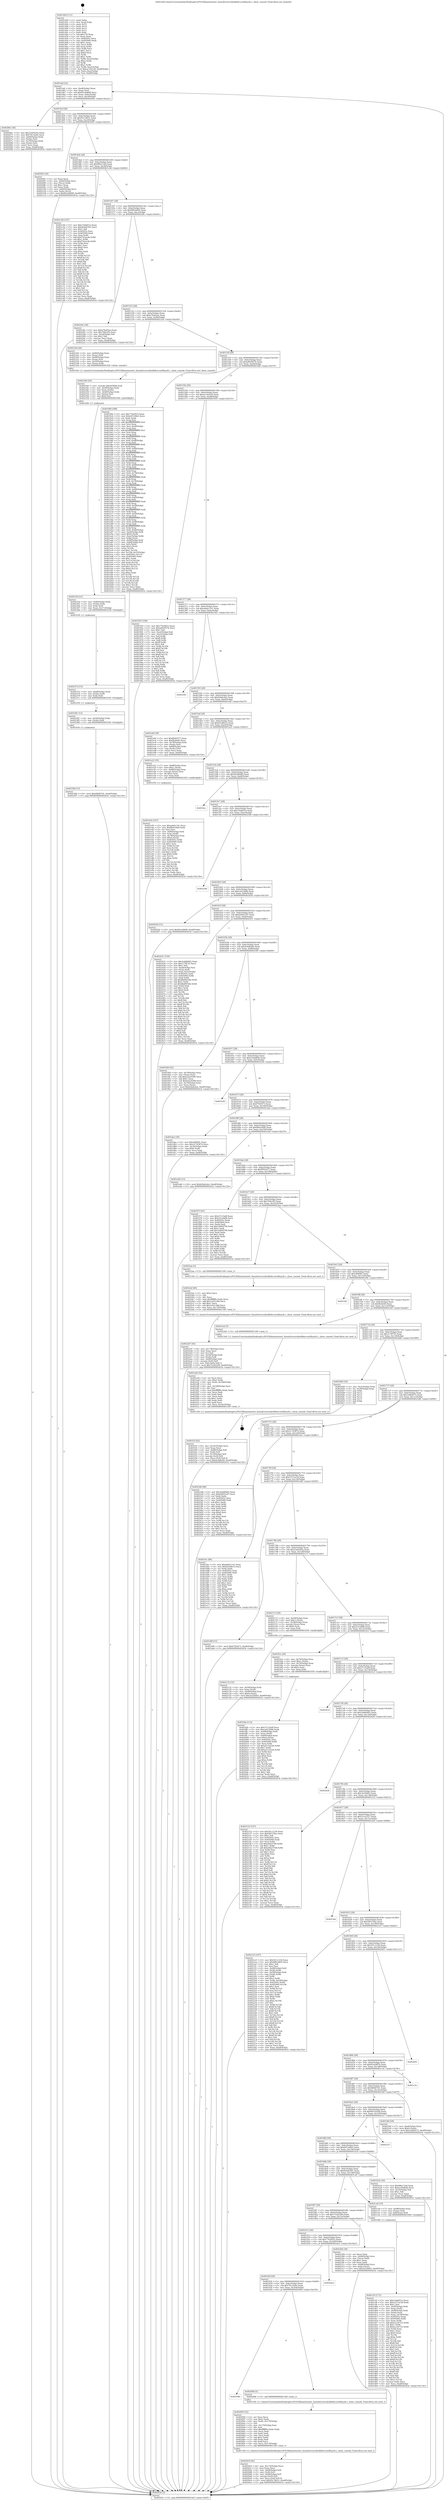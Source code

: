 digraph "0x401440" {
  label = "0x401440 (/mnt/c/Users/mathe/Desktop/tcc/POCII/binaries/extr_linuxdriversvideofbdevcorefbsysfs.c_show_console_Final-ollvm.out::main(0))"
  labelloc = "t"
  node[shape=record]

  Entry [label="",width=0.3,height=0.3,shape=circle,fillcolor=black,style=filled]
  "0x4014af" [label="{
     0x4014af [32]\l
     | [instrs]\l
     &nbsp;&nbsp;0x4014af \<+6\>: mov -0xa8(%rbp),%eax\l
     &nbsp;&nbsp;0x4014b5 \<+2\>: mov %eax,%ecx\l
     &nbsp;&nbsp;0x4014b7 \<+6\>: sub $0x85c4d668,%ecx\l
     &nbsp;&nbsp;0x4014bd \<+6\>: mov %eax,-0xbc(%rbp)\l
     &nbsp;&nbsp;0x4014c3 \<+6\>: mov %ecx,-0xc0(%rbp)\l
     &nbsp;&nbsp;0x4014c9 \<+6\>: je 000000000040206c \<main+0xc2c\>\l
  }"]
  "0x40206c" [label="{
     0x40206c [36]\l
     | [instrs]\l
     &nbsp;&nbsp;0x40206c \<+5\>: mov $0x23eb5d3a,%eax\l
     &nbsp;&nbsp;0x402071 \<+5\>: mov $0x79c14a9c,%ecx\l
     &nbsp;&nbsp;0x402076 \<+4\>: mov -0x60(%rbp),%rdx\l
     &nbsp;&nbsp;0x40207a \<+2\>: mov (%rdx),%esi\l
     &nbsp;&nbsp;0x40207c \<+4\>: mov -0x70(%rbp),%rdx\l
     &nbsp;&nbsp;0x402080 \<+2\>: cmp (%rdx),%esi\l
     &nbsp;&nbsp;0x402082 \<+3\>: cmovl %ecx,%eax\l
     &nbsp;&nbsp;0x402085 \<+6\>: mov %eax,-0xa8(%rbp)\l
     &nbsp;&nbsp;0x40208b \<+5\>: jmp 000000000040263e \<main+0x11fe\>\l
  }"]
  "0x4014cf" [label="{
     0x4014cf [28]\l
     | [instrs]\l
     &nbsp;&nbsp;0x4014cf \<+5\>: jmp 00000000004014d4 \<main+0x94\>\l
     &nbsp;&nbsp;0x4014d4 \<+6\>: mov -0xbc(%rbp),%eax\l
     &nbsp;&nbsp;0x4014da \<+5\>: sub $0x95c7d631,%eax\l
     &nbsp;&nbsp;0x4014df \<+6\>: mov %eax,-0xc4(%rbp)\l
     &nbsp;&nbsp;0x4014e5 \<+6\>: je 00000000004020f3 \<main+0xcb3\>\l
  }"]
  Exit [label="",width=0.3,height=0.3,shape=circle,fillcolor=black,style=filled,peripheries=2]
  "0x4020f3" [label="{
     0x4020f3 [34]\l
     | [instrs]\l
     &nbsp;&nbsp;0x4020f3 \<+2\>: xor %eax,%eax\l
     &nbsp;&nbsp;0x4020f5 \<+4\>: mov -0x60(%rbp),%rcx\l
     &nbsp;&nbsp;0x4020f9 \<+2\>: mov (%rcx),%edx\l
     &nbsp;&nbsp;0x4020fb \<+3\>: sub $0x1,%eax\l
     &nbsp;&nbsp;0x4020fe \<+2\>: sub %eax,%edx\l
     &nbsp;&nbsp;0x402100 \<+4\>: mov -0x60(%rbp),%rcx\l
     &nbsp;&nbsp;0x402104 \<+2\>: mov %edx,(%rcx)\l
     &nbsp;&nbsp;0x402106 \<+10\>: movl $0x85c4d668,-0xa8(%rbp)\l
     &nbsp;&nbsp;0x402110 \<+5\>: jmp 000000000040263e \<main+0x11fe\>\l
  }"]
  "0x4014eb" [label="{
     0x4014eb [28]\l
     | [instrs]\l
     &nbsp;&nbsp;0x4014eb \<+5\>: jmp 00000000004014f0 \<main+0xb0\>\l
     &nbsp;&nbsp;0x4014f0 \<+6\>: mov -0xbc(%rbp),%eax\l
     &nbsp;&nbsp;0x4014f6 \<+5\>: sub $0x9f6a72dd,%eax\l
     &nbsp;&nbsp;0x4014fb \<+6\>: mov %eax,-0xc8(%rbp)\l
     &nbsp;&nbsp;0x401501 \<+6\>: je 0000000000401c4d \<main+0x80d\>\l
  }"]
  "0x40238d" [label="{
     0x40238d [15]\l
     | [instrs]\l
     &nbsp;&nbsp;0x40238d \<+10\>: movl $0x68fd07d1,-0xa8(%rbp)\l
     &nbsp;&nbsp;0x402397 \<+5\>: jmp 000000000040263e \<main+0x11fe\>\l
  }"]
  "0x401c4d" [label="{
     0x401c4d [147]\l
     | [instrs]\l
     &nbsp;&nbsp;0x401c4d \<+5\>: mov $0xc1bdd51a,%eax\l
     &nbsp;&nbsp;0x401c52 \<+5\>: mov $0x6e4d2501,%ecx\l
     &nbsp;&nbsp;0x401c57 \<+2\>: mov $0x1,%dl\l
     &nbsp;&nbsp;0x401c59 \<+7\>: mov 0x40505c,%esi\l
     &nbsp;&nbsp;0x401c60 \<+7\>: mov 0x405060,%edi\l
     &nbsp;&nbsp;0x401c67 \<+3\>: mov %esi,%r8d\l
     &nbsp;&nbsp;0x401c6a \<+7\>: add $0xf742ac4b,%r8d\l
     &nbsp;&nbsp;0x401c71 \<+4\>: sub $0x1,%r8d\l
     &nbsp;&nbsp;0x401c75 \<+7\>: sub $0xf742ac4b,%r8d\l
     &nbsp;&nbsp;0x401c7c \<+4\>: imul %r8d,%esi\l
     &nbsp;&nbsp;0x401c80 \<+3\>: and $0x1,%esi\l
     &nbsp;&nbsp;0x401c83 \<+3\>: cmp $0x0,%esi\l
     &nbsp;&nbsp;0x401c86 \<+4\>: sete %r9b\l
     &nbsp;&nbsp;0x401c8a \<+3\>: cmp $0xa,%edi\l
     &nbsp;&nbsp;0x401c8d \<+4\>: setl %r10b\l
     &nbsp;&nbsp;0x401c91 \<+3\>: mov %r9b,%r11b\l
     &nbsp;&nbsp;0x401c94 \<+4\>: xor $0xff,%r11b\l
     &nbsp;&nbsp;0x401c98 \<+3\>: mov %r10b,%bl\l
     &nbsp;&nbsp;0x401c9b \<+3\>: xor $0xff,%bl\l
     &nbsp;&nbsp;0x401c9e \<+3\>: xor $0x1,%dl\l
     &nbsp;&nbsp;0x401ca1 \<+3\>: mov %r11b,%r14b\l
     &nbsp;&nbsp;0x401ca4 \<+4\>: and $0xff,%r14b\l
     &nbsp;&nbsp;0x401ca8 \<+3\>: and %dl,%r9b\l
     &nbsp;&nbsp;0x401cab \<+3\>: mov %bl,%r15b\l
     &nbsp;&nbsp;0x401cae \<+4\>: and $0xff,%r15b\l
     &nbsp;&nbsp;0x401cb2 \<+3\>: and %dl,%r10b\l
     &nbsp;&nbsp;0x401cb5 \<+3\>: or %r9b,%r14b\l
     &nbsp;&nbsp;0x401cb8 \<+3\>: or %r10b,%r15b\l
     &nbsp;&nbsp;0x401cbb \<+3\>: xor %r15b,%r14b\l
     &nbsp;&nbsp;0x401cbe \<+3\>: or %bl,%r11b\l
     &nbsp;&nbsp;0x401cc1 \<+4\>: xor $0xff,%r11b\l
     &nbsp;&nbsp;0x401cc5 \<+3\>: or $0x1,%dl\l
     &nbsp;&nbsp;0x401cc8 \<+3\>: and %dl,%r11b\l
     &nbsp;&nbsp;0x401ccb \<+3\>: or %r11b,%r14b\l
     &nbsp;&nbsp;0x401cce \<+4\>: test $0x1,%r14b\l
     &nbsp;&nbsp;0x401cd2 \<+3\>: cmovne %ecx,%eax\l
     &nbsp;&nbsp;0x401cd5 \<+6\>: mov %eax,-0xa8(%rbp)\l
     &nbsp;&nbsp;0x401cdb \<+5\>: jmp 000000000040263e \<main+0x11fe\>\l
  }"]
  "0x401507" [label="{
     0x401507 [28]\l
     | [instrs]\l
     &nbsp;&nbsp;0x401507 \<+5\>: jmp 000000000040150c \<main+0xcc\>\l
     &nbsp;&nbsp;0x40150c \<+6\>: mov -0xbc(%rbp),%eax\l
     &nbsp;&nbsp;0x401512 \<+5\>: sub $0x9f81b850,%eax\l
     &nbsp;&nbsp;0x401517 \<+6\>: mov %eax,-0xcc(%rbp)\l
     &nbsp;&nbsp;0x40151d \<+6\>: je 000000000040228c \<main+0xe4c\>\l
  }"]
  "0x402381" [label="{
     0x402381 [12]\l
     | [instrs]\l
     &nbsp;&nbsp;0x402381 \<+4\>: mov -0x50(%rbp),%rdx\l
     &nbsp;&nbsp;0x402385 \<+3\>: mov (%rdx),%rdi\l
     &nbsp;&nbsp;0x402388 \<+5\>: call 0000000000401030 \<free@plt\>\l
     | [calls]\l
     &nbsp;&nbsp;0x401030 \{1\} (unknown)\l
  }"]
  "0x40228c" [label="{
     0x40228c [30]\l
     | [instrs]\l
     &nbsp;&nbsp;0x40228c \<+5\>: mov $0xa7ba02ee,%eax\l
     &nbsp;&nbsp;0x402291 \<+5\>: mov $0x70dcc95,%ecx\l
     &nbsp;&nbsp;0x402296 \<+3\>: mov -0x2d(%rbp),%dl\l
     &nbsp;&nbsp;0x402299 \<+3\>: test $0x1,%dl\l
     &nbsp;&nbsp;0x40229c \<+3\>: cmovne %ecx,%eax\l
     &nbsp;&nbsp;0x40229f \<+6\>: mov %eax,-0xa8(%rbp)\l
     &nbsp;&nbsp;0x4022a5 \<+5\>: jmp 000000000040263e \<main+0x11fe\>\l
  }"]
  "0x401523" [label="{
     0x401523 [28]\l
     | [instrs]\l
     &nbsp;&nbsp;0x401523 \<+5\>: jmp 0000000000401528 \<main+0xe8\>\l
     &nbsp;&nbsp;0x401528 \<+6\>: mov -0xbc(%rbp),%eax\l
     &nbsp;&nbsp;0x40152e \<+5\>: sub $0xa7ba02ee,%eax\l
     &nbsp;&nbsp;0x401533 \<+6\>: mov %eax,-0xd0(%rbp)\l
     &nbsp;&nbsp;0x401539 \<+6\>: je 0000000000402326 \<main+0xee6\>\l
  }"]
  "0x402372" [label="{
     0x402372 [15]\l
     | [instrs]\l
     &nbsp;&nbsp;0x402372 \<+4\>: mov -0x68(%rbp),%rdx\l
     &nbsp;&nbsp;0x402376 \<+3\>: mov (%rdx),%rdx\l
     &nbsp;&nbsp;0x402379 \<+3\>: mov %rdx,%rdi\l
     &nbsp;&nbsp;0x40237c \<+5\>: call 0000000000401030 \<free@plt\>\l
     | [calls]\l
     &nbsp;&nbsp;0x401030 \{1\} (unknown)\l
  }"]
  "0x402326" [label="{
     0x402326 [26]\l
     | [instrs]\l
     &nbsp;&nbsp;0x402326 \<+4\>: mov -0x80(%rbp),%rax\l
     &nbsp;&nbsp;0x40232a \<+3\>: mov (%rax),%rdi\l
     &nbsp;&nbsp;0x40232d \<+4\>: mov -0x68(%rbp),%rax\l
     &nbsp;&nbsp;0x402331 \<+3\>: mov (%rax),%rsi\l
     &nbsp;&nbsp;0x402334 \<+4\>: mov -0x50(%rbp),%rax\l
     &nbsp;&nbsp;0x402338 \<+3\>: mov (%rax),%rdx\l
     &nbsp;&nbsp;0x40233b \<+5\>: call 0000000000401420 \<show_console\>\l
     | [calls]\l
     &nbsp;&nbsp;0x401420 \{1\} (/mnt/c/Users/mathe/Desktop/tcc/POCII/binaries/extr_linuxdriversvideofbdevcorefbsysfs.c_show_console_Final-ollvm.out::show_console)\l
  }"]
  "0x40153f" [label="{
     0x40153f [28]\l
     | [instrs]\l
     &nbsp;&nbsp;0x40153f \<+5\>: jmp 0000000000401544 \<main+0x104\>\l
     &nbsp;&nbsp;0x401544 \<+6\>: mov -0xbc(%rbp),%eax\l
     &nbsp;&nbsp;0x40154a \<+5\>: sub $0xa845957b,%eax\l
     &nbsp;&nbsp;0x40154f \<+6\>: mov %eax,-0xd4(%rbp)\l
     &nbsp;&nbsp;0x401555 \<+6\>: je 00000000004019bf \<main+0x57f\>\l
  }"]
  "0x40235d" [label="{
     0x40235d [21]\l
     | [instrs]\l
     &nbsp;&nbsp;0x40235d \<+4\>: mov -0x80(%rbp),%rdx\l
     &nbsp;&nbsp;0x402361 \<+3\>: mov (%rdx),%rdx\l
     &nbsp;&nbsp;0x402364 \<+3\>: mov %rdx,%rdi\l
     &nbsp;&nbsp;0x402367 \<+6\>: mov %eax,-0x17c(%rbp)\l
     &nbsp;&nbsp;0x40236d \<+5\>: call 0000000000401030 \<free@plt\>\l
     | [calls]\l
     &nbsp;&nbsp;0x401030 \{1\} (unknown)\l
  }"]
  "0x4019bf" [label="{
     0x4019bf [348]\l
     | [instrs]\l
     &nbsp;&nbsp;0x4019bf \<+5\>: mov $0x77b2f025,%eax\l
     &nbsp;&nbsp;0x4019c4 \<+5\>: mov $0x6d7c69a5,%ecx\l
     &nbsp;&nbsp;0x4019c9 \<+2\>: xor %edx,%edx\l
     &nbsp;&nbsp;0x4019cb \<+3\>: mov %rsp,%rsi\l
     &nbsp;&nbsp;0x4019ce \<+4\>: add $0xfffffffffffffff0,%rsi\l
     &nbsp;&nbsp;0x4019d2 \<+3\>: mov %rsi,%rsp\l
     &nbsp;&nbsp;0x4019d5 \<+7\>: mov %rsi,-0xa0(%rbp)\l
     &nbsp;&nbsp;0x4019dc \<+3\>: mov %rsp,%rsi\l
     &nbsp;&nbsp;0x4019df \<+4\>: add $0xfffffffffffffff0,%rsi\l
     &nbsp;&nbsp;0x4019e3 \<+3\>: mov %rsi,%rsp\l
     &nbsp;&nbsp;0x4019e6 \<+3\>: mov %rsp,%rdi\l
     &nbsp;&nbsp;0x4019e9 \<+4\>: add $0xfffffffffffffff0,%rdi\l
     &nbsp;&nbsp;0x4019ed \<+3\>: mov %rdi,%rsp\l
     &nbsp;&nbsp;0x4019f0 \<+7\>: mov %rdi,-0x98(%rbp)\l
     &nbsp;&nbsp;0x4019f7 \<+3\>: mov %rsp,%rdi\l
     &nbsp;&nbsp;0x4019fa \<+4\>: add $0xfffffffffffffff0,%rdi\l
     &nbsp;&nbsp;0x4019fe \<+3\>: mov %rdi,%rsp\l
     &nbsp;&nbsp;0x401a01 \<+7\>: mov %rdi,-0x90(%rbp)\l
     &nbsp;&nbsp;0x401a08 \<+3\>: mov %rsp,%rdi\l
     &nbsp;&nbsp;0x401a0b \<+4\>: add $0xfffffffffffffff0,%rdi\l
     &nbsp;&nbsp;0x401a0f \<+3\>: mov %rdi,%rsp\l
     &nbsp;&nbsp;0x401a12 \<+7\>: mov %rdi,-0x88(%rbp)\l
     &nbsp;&nbsp;0x401a19 \<+3\>: mov %rsp,%rdi\l
     &nbsp;&nbsp;0x401a1c \<+4\>: add $0xfffffffffffffff0,%rdi\l
     &nbsp;&nbsp;0x401a20 \<+3\>: mov %rdi,%rsp\l
     &nbsp;&nbsp;0x401a23 \<+4\>: mov %rdi,-0x80(%rbp)\l
     &nbsp;&nbsp;0x401a27 \<+3\>: mov %rsp,%rdi\l
     &nbsp;&nbsp;0x401a2a \<+4\>: add $0xfffffffffffffff0,%rdi\l
     &nbsp;&nbsp;0x401a2e \<+3\>: mov %rdi,%rsp\l
     &nbsp;&nbsp;0x401a31 \<+4\>: mov %rdi,-0x78(%rbp)\l
     &nbsp;&nbsp;0x401a35 \<+3\>: mov %rsp,%rdi\l
     &nbsp;&nbsp;0x401a38 \<+4\>: add $0xfffffffffffffff0,%rdi\l
     &nbsp;&nbsp;0x401a3c \<+3\>: mov %rdi,%rsp\l
     &nbsp;&nbsp;0x401a3f \<+4\>: mov %rdi,-0x70(%rbp)\l
     &nbsp;&nbsp;0x401a43 \<+3\>: mov %rsp,%rdi\l
     &nbsp;&nbsp;0x401a46 \<+4\>: add $0xfffffffffffffff0,%rdi\l
     &nbsp;&nbsp;0x401a4a \<+3\>: mov %rdi,%rsp\l
     &nbsp;&nbsp;0x401a4d \<+4\>: mov %rdi,-0x68(%rbp)\l
     &nbsp;&nbsp;0x401a51 \<+3\>: mov %rsp,%rdi\l
     &nbsp;&nbsp;0x401a54 \<+4\>: add $0xfffffffffffffff0,%rdi\l
     &nbsp;&nbsp;0x401a58 \<+3\>: mov %rdi,%rsp\l
     &nbsp;&nbsp;0x401a5b \<+4\>: mov %rdi,-0x60(%rbp)\l
     &nbsp;&nbsp;0x401a5f \<+3\>: mov %rsp,%rdi\l
     &nbsp;&nbsp;0x401a62 \<+4\>: add $0xfffffffffffffff0,%rdi\l
     &nbsp;&nbsp;0x401a66 \<+3\>: mov %rdi,%rsp\l
     &nbsp;&nbsp;0x401a69 \<+4\>: mov %rdi,-0x58(%rbp)\l
     &nbsp;&nbsp;0x401a6d \<+3\>: mov %rsp,%rdi\l
     &nbsp;&nbsp;0x401a70 \<+4\>: add $0xfffffffffffffff0,%rdi\l
     &nbsp;&nbsp;0x401a74 \<+3\>: mov %rdi,%rsp\l
     &nbsp;&nbsp;0x401a77 \<+4\>: mov %rdi,-0x50(%rbp)\l
     &nbsp;&nbsp;0x401a7b \<+3\>: mov %rsp,%rdi\l
     &nbsp;&nbsp;0x401a7e \<+4\>: add $0xfffffffffffffff0,%rdi\l
     &nbsp;&nbsp;0x401a82 \<+3\>: mov %rdi,%rsp\l
     &nbsp;&nbsp;0x401a85 \<+4\>: mov %rdi,-0x48(%rbp)\l
     &nbsp;&nbsp;0x401a89 \<+3\>: mov %rsp,%rdi\l
     &nbsp;&nbsp;0x401a8c \<+4\>: add $0xfffffffffffffff0,%rdi\l
     &nbsp;&nbsp;0x401a90 \<+3\>: mov %rdi,%rsp\l
     &nbsp;&nbsp;0x401a93 \<+4\>: mov %rdi,-0x40(%rbp)\l
     &nbsp;&nbsp;0x401a97 \<+7\>: mov -0xa0(%rbp),%rdi\l
     &nbsp;&nbsp;0x401a9e \<+6\>: movl $0x0,(%rdi)\l
     &nbsp;&nbsp;0x401aa4 \<+7\>: mov -0xac(%rbp),%r8d\l
     &nbsp;&nbsp;0x401aab \<+3\>: mov %r8d,(%rsi)\l
     &nbsp;&nbsp;0x401aae \<+7\>: mov -0x98(%rbp),%rdi\l
     &nbsp;&nbsp;0x401ab5 \<+7\>: mov -0xb8(%rbp),%r9\l
     &nbsp;&nbsp;0x401abc \<+3\>: mov %r9,(%rdi)\l
     &nbsp;&nbsp;0x401abf \<+3\>: cmpl $0x2,(%rsi)\l
     &nbsp;&nbsp;0x401ac2 \<+4\>: setne %r10b\l
     &nbsp;&nbsp;0x401ac6 \<+4\>: and $0x1,%r10b\l
     &nbsp;&nbsp;0x401aca \<+4\>: mov %r10b,-0x35(%rbp)\l
     &nbsp;&nbsp;0x401ace \<+8\>: mov 0x40505c,%r11d\l
     &nbsp;&nbsp;0x401ad6 \<+7\>: mov 0x405060,%ebx\l
     &nbsp;&nbsp;0x401add \<+3\>: sub $0x1,%edx\l
     &nbsp;&nbsp;0x401ae0 \<+3\>: mov %r11d,%r14d\l
     &nbsp;&nbsp;0x401ae3 \<+3\>: add %edx,%r14d\l
     &nbsp;&nbsp;0x401ae6 \<+4\>: imul %r14d,%r11d\l
     &nbsp;&nbsp;0x401aea \<+4\>: and $0x1,%r11d\l
     &nbsp;&nbsp;0x401aee \<+4\>: cmp $0x0,%r11d\l
     &nbsp;&nbsp;0x401af2 \<+4\>: sete %r10b\l
     &nbsp;&nbsp;0x401af6 \<+3\>: cmp $0xa,%ebx\l
     &nbsp;&nbsp;0x401af9 \<+4\>: setl %r15b\l
     &nbsp;&nbsp;0x401afd \<+3\>: mov %r10b,%r12b\l
     &nbsp;&nbsp;0x401b00 \<+3\>: and %r15b,%r12b\l
     &nbsp;&nbsp;0x401b03 \<+3\>: xor %r15b,%r10b\l
     &nbsp;&nbsp;0x401b06 \<+3\>: or %r10b,%r12b\l
     &nbsp;&nbsp;0x401b09 \<+4\>: test $0x1,%r12b\l
     &nbsp;&nbsp;0x401b0d \<+3\>: cmovne %ecx,%eax\l
     &nbsp;&nbsp;0x401b10 \<+6\>: mov %eax,-0xa8(%rbp)\l
     &nbsp;&nbsp;0x401b16 \<+5\>: jmp 000000000040263e \<main+0x11fe\>\l
  }"]
  "0x40155b" [label="{
     0x40155b [28]\l
     | [instrs]\l
     &nbsp;&nbsp;0x40155b \<+5\>: jmp 0000000000401560 \<main+0x120\>\l
     &nbsp;&nbsp;0x401560 \<+6\>: mov -0xbc(%rbp),%eax\l
     &nbsp;&nbsp;0x401566 \<+5\>: sub $0xac144144,%eax\l
     &nbsp;&nbsp;0x40156b \<+6\>: mov %eax,-0xd8(%rbp)\l
     &nbsp;&nbsp;0x401571 \<+6\>: je 0000000000401955 \<main+0x515\>\l
  }"]
  "0x402340" [label="{
     0x402340 [29]\l
     | [instrs]\l
     &nbsp;&nbsp;0x402340 \<+10\>: movabs $0x4030b6,%rdi\l
     &nbsp;&nbsp;0x40234a \<+4\>: mov -0x40(%rbp),%rdx\l
     &nbsp;&nbsp;0x40234e \<+2\>: mov %eax,(%rdx)\l
     &nbsp;&nbsp;0x402350 \<+4\>: mov -0x40(%rbp),%rdx\l
     &nbsp;&nbsp;0x402354 \<+2\>: mov (%rdx),%esi\l
     &nbsp;&nbsp;0x402356 \<+2\>: mov $0x0,%al\l
     &nbsp;&nbsp;0x402358 \<+5\>: call 0000000000401040 \<printf@plt\>\l
     | [calls]\l
     &nbsp;&nbsp;0x401040 \{1\} (unknown)\l
  }"]
  "0x401955" [label="{
     0x401955 [106]\l
     | [instrs]\l
     &nbsp;&nbsp;0x401955 \<+5\>: mov $0x77b2f025,%eax\l
     &nbsp;&nbsp;0x40195a \<+5\>: mov $0xa845957b,%ecx\l
     &nbsp;&nbsp;0x40195f \<+2\>: mov $0x1,%dl\l
     &nbsp;&nbsp;0x401961 \<+7\>: mov -0xa2(%rbp),%sil\l
     &nbsp;&nbsp;0x401968 \<+7\>: mov -0xa1(%rbp),%dil\l
     &nbsp;&nbsp;0x40196f \<+3\>: mov %sil,%r8b\l
     &nbsp;&nbsp;0x401972 \<+4\>: xor $0xff,%r8b\l
     &nbsp;&nbsp;0x401976 \<+3\>: mov %dil,%r9b\l
     &nbsp;&nbsp;0x401979 \<+4\>: xor $0xff,%r9b\l
     &nbsp;&nbsp;0x40197d \<+3\>: xor $0x1,%dl\l
     &nbsp;&nbsp;0x401980 \<+3\>: mov %r8b,%r10b\l
     &nbsp;&nbsp;0x401983 \<+4\>: and $0xff,%r10b\l
     &nbsp;&nbsp;0x401987 \<+3\>: and %dl,%sil\l
     &nbsp;&nbsp;0x40198a \<+3\>: mov %r9b,%r11b\l
     &nbsp;&nbsp;0x40198d \<+4\>: and $0xff,%r11b\l
     &nbsp;&nbsp;0x401991 \<+3\>: and %dl,%dil\l
     &nbsp;&nbsp;0x401994 \<+3\>: or %sil,%r10b\l
     &nbsp;&nbsp;0x401997 \<+3\>: or %dil,%r11b\l
     &nbsp;&nbsp;0x40199a \<+3\>: xor %r11b,%r10b\l
     &nbsp;&nbsp;0x40199d \<+3\>: or %r9b,%r8b\l
     &nbsp;&nbsp;0x4019a0 \<+4\>: xor $0xff,%r8b\l
     &nbsp;&nbsp;0x4019a4 \<+3\>: or $0x1,%dl\l
     &nbsp;&nbsp;0x4019a7 \<+3\>: and %dl,%r8b\l
     &nbsp;&nbsp;0x4019aa \<+3\>: or %r8b,%r10b\l
     &nbsp;&nbsp;0x4019ad \<+4\>: test $0x1,%r10b\l
     &nbsp;&nbsp;0x4019b1 \<+3\>: cmovne %ecx,%eax\l
     &nbsp;&nbsp;0x4019b4 \<+6\>: mov %eax,-0xa8(%rbp)\l
     &nbsp;&nbsp;0x4019ba \<+5\>: jmp 000000000040263e \<main+0x11fe\>\l
  }"]
  "0x401577" [label="{
     0x401577 [28]\l
     | [instrs]\l
     &nbsp;&nbsp;0x401577 \<+5\>: jmp 000000000040157c \<main+0x13c\>\l
     &nbsp;&nbsp;0x40157c \<+6\>: mov -0xbc(%rbp),%eax\l
     &nbsp;&nbsp;0x401582 \<+5\>: sub $0xadab1141,%eax\l
     &nbsp;&nbsp;0x401587 \<+6\>: mov %eax,-0xdc(%rbp)\l
     &nbsp;&nbsp;0x40158d \<+6\>: je 0000000000402581 \<main+0x1141\>\l
  }"]
  "0x40263e" [label="{
     0x40263e [5]\l
     | [instrs]\l
     &nbsp;&nbsp;0x40263e \<+5\>: jmp 00000000004014af \<main+0x6f\>\l
  }"]
  "0x401440" [label="{
     0x401440 [111]\l
     | [instrs]\l
     &nbsp;&nbsp;0x401440 \<+1\>: push %rbp\l
     &nbsp;&nbsp;0x401441 \<+3\>: mov %rsp,%rbp\l
     &nbsp;&nbsp;0x401444 \<+2\>: push %r15\l
     &nbsp;&nbsp;0x401446 \<+2\>: push %r14\l
     &nbsp;&nbsp;0x401448 \<+2\>: push %r13\l
     &nbsp;&nbsp;0x40144a \<+2\>: push %r12\l
     &nbsp;&nbsp;0x40144c \<+1\>: push %rbx\l
     &nbsp;&nbsp;0x40144d \<+7\>: sub $0x178,%rsp\l
     &nbsp;&nbsp;0x401454 \<+2\>: xor %eax,%eax\l
     &nbsp;&nbsp;0x401456 \<+7\>: mov 0x40505c,%ecx\l
     &nbsp;&nbsp;0x40145d \<+7\>: mov 0x405060,%edx\l
     &nbsp;&nbsp;0x401464 \<+3\>: sub $0x1,%eax\l
     &nbsp;&nbsp;0x401467 \<+3\>: mov %ecx,%r8d\l
     &nbsp;&nbsp;0x40146a \<+3\>: add %eax,%r8d\l
     &nbsp;&nbsp;0x40146d \<+4\>: imul %r8d,%ecx\l
     &nbsp;&nbsp;0x401471 \<+3\>: and $0x1,%ecx\l
     &nbsp;&nbsp;0x401474 \<+3\>: cmp $0x0,%ecx\l
     &nbsp;&nbsp;0x401477 \<+4\>: sete %r9b\l
     &nbsp;&nbsp;0x40147b \<+4\>: and $0x1,%r9b\l
     &nbsp;&nbsp;0x40147f \<+7\>: mov %r9b,-0xa2(%rbp)\l
     &nbsp;&nbsp;0x401486 \<+3\>: cmp $0xa,%edx\l
     &nbsp;&nbsp;0x401489 \<+4\>: setl %r9b\l
     &nbsp;&nbsp;0x40148d \<+4\>: and $0x1,%r9b\l
     &nbsp;&nbsp;0x401491 \<+7\>: mov %r9b,-0xa1(%rbp)\l
     &nbsp;&nbsp;0x401498 \<+10\>: movl $0xac144144,-0xa8(%rbp)\l
     &nbsp;&nbsp;0x4014a2 \<+6\>: mov %edi,-0xac(%rbp)\l
     &nbsp;&nbsp;0x4014a8 \<+7\>: mov %rsi,-0xb8(%rbp)\l
  }"]
  "0x4022d7" [label="{
     0x4022d7 [45]\l
     | [instrs]\l
     &nbsp;&nbsp;0x4022d7 \<+6\>: mov -0x178(%rbp),%ecx\l
     &nbsp;&nbsp;0x4022dd \<+3\>: imul %eax,%ecx\l
     &nbsp;&nbsp;0x4022e0 \<+3\>: mov %cl,%sil\l
     &nbsp;&nbsp;0x4022e3 \<+4\>: mov -0x50(%rbp),%rdi\l
     &nbsp;&nbsp;0x4022e7 \<+3\>: mov (%rdi),%rdi\l
     &nbsp;&nbsp;0x4022ea \<+4\>: mov -0x48(%rbp),%r8\l
     &nbsp;&nbsp;0x4022ee \<+3\>: movslq (%r8),%r8\l
     &nbsp;&nbsp;0x4022f1 \<+4\>: mov %sil,(%rdi,%r8,1)\l
     &nbsp;&nbsp;0x4022f5 \<+10\>: movl $0x752d2299,-0xa8(%rbp)\l
     &nbsp;&nbsp;0x4022ff \<+5\>: jmp 000000000040263e \<main+0x11fe\>\l
  }"]
  "0x4022af" [label="{
     0x4022af [40]\l
     | [instrs]\l
     &nbsp;&nbsp;0x4022af \<+5\>: mov $0x2,%ecx\l
     &nbsp;&nbsp;0x4022b4 \<+1\>: cltd\l
     &nbsp;&nbsp;0x4022b5 \<+2\>: idiv %ecx\l
     &nbsp;&nbsp;0x4022b7 \<+6\>: imul $0xfffffffe,%edx,%ecx\l
     &nbsp;&nbsp;0x4022bd \<+6\>: add $0x1e03c3b6,%ecx\l
     &nbsp;&nbsp;0x4022c3 \<+3\>: add $0x1,%ecx\l
     &nbsp;&nbsp;0x4022c6 \<+6\>: sub $0x1e03c3b6,%ecx\l
     &nbsp;&nbsp;0x4022cc \<+6\>: mov %ecx,-0x178(%rbp)\l
     &nbsp;&nbsp;0x4022d2 \<+5\>: call 0000000000401160 \<next_i\>\l
     | [calls]\l
     &nbsp;&nbsp;0x401160 \{1\} (/mnt/c/Users/mathe/Desktop/tcc/POCII/binaries/extr_linuxdriversvideofbdevcorefbsysfs.c_show_console_Final-ollvm.out::next_i)\l
  }"]
  "0x402581" [label="{
     0x402581\l
  }", style=dashed]
  "0x401593" [label="{
     0x401593 [28]\l
     | [instrs]\l
     &nbsp;&nbsp;0x401593 \<+5\>: jmp 0000000000401598 \<main+0x158\>\l
     &nbsp;&nbsp;0x401598 \<+6\>: mov -0xbc(%rbp),%eax\l
     &nbsp;&nbsp;0x40159e \<+5\>: sub $0xb2bdcda2,%eax\l
     &nbsp;&nbsp;0x4015a3 \<+6\>: mov %eax,-0xe0(%rbp)\l
     &nbsp;&nbsp;0x4015a9 \<+6\>: je 0000000000401ebf \<main+0xa7f\>\l
  }"]
  "0x402132" [label="{
     0x402132 [32]\l
     | [instrs]\l
     &nbsp;&nbsp;0x402132 \<+4\>: mov -0x50(%rbp),%rdi\l
     &nbsp;&nbsp;0x402136 \<+3\>: mov %rax,(%rdi)\l
     &nbsp;&nbsp;0x402139 \<+4\>: mov -0x48(%rbp),%rax\l
     &nbsp;&nbsp;0x40213d \<+6\>: movl $0x0,(%rax)\l
     &nbsp;&nbsp;0x402143 \<+10\>: movl $0x3e25bf43,-0xa8(%rbp)\l
     &nbsp;&nbsp;0x40214d \<+5\>: jmp 000000000040263e \<main+0x11fe\>\l
  }"]
  "0x401ebf" [label="{
     0x401ebf [39]\l
     | [instrs]\l
     &nbsp;&nbsp;0x401ebf \<+5\>: mov $0xff565d77,%eax\l
     &nbsp;&nbsp;0x401ec4 \<+5\>: mov $0xfb2fe00,%ecx\l
     &nbsp;&nbsp;0x401ec9 \<+4\>: mov -0x78(%rbp),%rdx\l
     &nbsp;&nbsp;0x401ecd \<+2\>: mov (%rdx),%esi\l
     &nbsp;&nbsp;0x401ecf \<+7\>: mov -0x88(%rbp),%rdx\l
     &nbsp;&nbsp;0x401ed6 \<+2\>: cmp (%rdx),%esi\l
     &nbsp;&nbsp;0x401ed8 \<+3\>: cmovl %ecx,%eax\l
     &nbsp;&nbsp;0x401edb \<+6\>: mov %eax,-0xa8(%rbp)\l
     &nbsp;&nbsp;0x401ee1 \<+5\>: jmp 000000000040263e \<main+0x11fe\>\l
  }"]
  "0x4015af" [label="{
     0x4015af [28]\l
     | [instrs]\l
     &nbsp;&nbsp;0x4015af \<+5\>: jmp 00000000004015b4 \<main+0x174\>\l
     &nbsp;&nbsp;0x4015b4 \<+6\>: mov -0xbc(%rbp),%eax\l
     &nbsp;&nbsp;0x4015ba \<+5\>: sub $0xb5cd8e53,%eax\l
     &nbsp;&nbsp;0x4015bf \<+6\>: mov %eax,-0xe4(%rbp)\l
     &nbsp;&nbsp;0x4015c5 \<+6\>: je 0000000000401e22 \<main+0x9e2\>\l
  }"]
  "0x4020c9" [label="{
     0x4020c9 [42]\l
     | [instrs]\l
     &nbsp;&nbsp;0x4020c9 \<+6\>: mov -0x174(%rbp),%ecx\l
     &nbsp;&nbsp;0x4020cf \<+3\>: imul %eax,%ecx\l
     &nbsp;&nbsp;0x4020d2 \<+4\>: mov -0x68(%rbp),%r8\l
     &nbsp;&nbsp;0x4020d6 \<+3\>: mov (%r8),%r8\l
     &nbsp;&nbsp;0x4020d9 \<+4\>: mov -0x60(%rbp),%r9\l
     &nbsp;&nbsp;0x4020dd \<+3\>: movslq (%r9),%r9\l
     &nbsp;&nbsp;0x4020e0 \<+4\>: mov %ecx,(%r8,%r9,4)\l
     &nbsp;&nbsp;0x4020e4 \<+10\>: movl $0x95c7d631,-0xa8(%rbp)\l
     &nbsp;&nbsp;0x4020ee \<+5\>: jmp 000000000040263e \<main+0x11fe\>\l
  }"]
  "0x401e22" [label="{
     0x401e22 [35]\l
     | [instrs]\l
     &nbsp;&nbsp;0x401e22 \<+7\>: mov -0x88(%rbp),%rax\l
     &nbsp;&nbsp;0x401e29 \<+6\>: movl $0x1,(%rax)\l
     &nbsp;&nbsp;0x401e2f \<+7\>: mov -0x88(%rbp),%rax\l
     &nbsp;&nbsp;0x401e36 \<+3\>: movslq (%rax),%rax\l
     &nbsp;&nbsp;0x401e39 \<+4\>: shl $0x2,%rax\l
     &nbsp;&nbsp;0x401e3d \<+3\>: mov %rax,%rdi\l
     &nbsp;&nbsp;0x401e40 \<+5\>: call 0000000000401050 \<malloc@plt\>\l
     | [calls]\l
     &nbsp;&nbsp;0x401050 \{1\} (unknown)\l
  }"]
  "0x4015cb" [label="{
     0x4015cb [28]\l
     | [instrs]\l
     &nbsp;&nbsp;0x4015cb \<+5\>: jmp 00000000004015d0 \<main+0x190\>\l
     &nbsp;&nbsp;0x4015d0 \<+6\>: mov -0xbc(%rbp),%eax\l
     &nbsp;&nbsp;0x4015d6 \<+5\>: sub $0xbf2d8dd0,%eax\l
     &nbsp;&nbsp;0x4015db \<+6\>: mov %eax,-0xe8(%rbp)\l
     &nbsp;&nbsp;0x4015e1 \<+6\>: je 0000000000401bcc \<main+0x78c\>\l
  }"]
  "0x402095" [label="{
     0x402095 [52]\l
     | [instrs]\l
     &nbsp;&nbsp;0x402095 \<+2\>: xor %ecx,%ecx\l
     &nbsp;&nbsp;0x402097 \<+5\>: mov $0x2,%edx\l
     &nbsp;&nbsp;0x40209c \<+6\>: mov %edx,-0x170(%rbp)\l
     &nbsp;&nbsp;0x4020a2 \<+1\>: cltd\l
     &nbsp;&nbsp;0x4020a3 \<+6\>: mov -0x170(%rbp),%esi\l
     &nbsp;&nbsp;0x4020a9 \<+2\>: idiv %esi\l
     &nbsp;&nbsp;0x4020ab \<+6\>: imul $0xfffffffe,%edx,%edx\l
     &nbsp;&nbsp;0x4020b1 \<+2\>: mov %ecx,%edi\l
     &nbsp;&nbsp;0x4020b3 \<+2\>: sub %edx,%edi\l
     &nbsp;&nbsp;0x4020b5 \<+2\>: mov %ecx,%edx\l
     &nbsp;&nbsp;0x4020b7 \<+3\>: sub $0x1,%edx\l
     &nbsp;&nbsp;0x4020ba \<+2\>: add %edx,%edi\l
     &nbsp;&nbsp;0x4020bc \<+2\>: sub %edi,%ecx\l
     &nbsp;&nbsp;0x4020be \<+6\>: mov %ecx,-0x174(%rbp)\l
     &nbsp;&nbsp;0x4020c4 \<+5\>: call 0000000000401160 \<next_i\>\l
     | [calls]\l
     &nbsp;&nbsp;0x401160 \{1\} (/mnt/c/Users/mathe/Desktop/tcc/POCII/binaries/extr_linuxdriversvideofbdevcorefbsysfs.c_show_console_Final-ollvm.out::next_i)\l
  }"]
  "0x401bcc" [label="{
     0x401bcc\l
  }", style=dashed]
  "0x4015e7" [label="{
     0x4015e7 [28]\l
     | [instrs]\l
     &nbsp;&nbsp;0x4015e7 \<+5\>: jmp 00000000004015ec \<main+0x1ac\>\l
     &nbsp;&nbsp;0x4015ec \<+6\>: mov -0xbc(%rbp),%eax\l
     &nbsp;&nbsp;0x4015f2 \<+5\>: sub $0xc1bdd51a,%eax\l
     &nbsp;&nbsp;0x4015f7 \<+6\>: mov %eax,-0xec(%rbp)\l
     &nbsp;&nbsp;0x4015fd \<+6\>: je 0000000000402548 \<main+0x1108\>\l
  }"]
  "0x40194b" [label="{
     0x40194b\l
  }", style=dashed]
  "0x402548" [label="{
     0x402548\l
  }", style=dashed]
  "0x401603" [label="{
     0x401603 [28]\l
     | [instrs]\l
     &nbsp;&nbsp;0x401603 \<+5\>: jmp 0000000000401608 \<main+0x1c8\>\l
     &nbsp;&nbsp;0x401608 \<+6\>: mov -0xbc(%rbp),%eax\l
     &nbsp;&nbsp;0x40160e \<+5\>: sub $0xca423b9b,%eax\l
     &nbsp;&nbsp;0x401613 \<+6\>: mov %eax,-0xf0(%rbp)\l
     &nbsp;&nbsp;0x401619 \<+6\>: je 000000000040205d \<main+0xc1d\>\l
  }"]
  "0x402090" [label="{
     0x402090 [5]\l
     | [instrs]\l
     &nbsp;&nbsp;0x402090 \<+5\>: call 0000000000401160 \<next_i\>\l
     | [calls]\l
     &nbsp;&nbsp;0x401160 \{1\} (/mnt/c/Users/mathe/Desktop/tcc/POCII/binaries/extr_linuxdriversvideofbdevcorefbsysfs.c_show_console_Final-ollvm.out::next_i)\l
  }"]
  "0x40205d" [label="{
     0x40205d [15]\l
     | [instrs]\l
     &nbsp;&nbsp;0x40205d \<+10\>: movl $0x85c4d668,-0xa8(%rbp)\l
     &nbsp;&nbsp;0x402067 \<+5\>: jmp 000000000040263e \<main+0x11fe\>\l
  }"]
  "0x40161f" [label="{
     0x40161f [28]\l
     | [instrs]\l
     &nbsp;&nbsp;0x40161f \<+5\>: jmp 0000000000401624 \<main+0x1e4\>\l
     &nbsp;&nbsp;0x401624 \<+6\>: mov -0xbc(%rbp),%eax\l
     &nbsp;&nbsp;0x40162a \<+5\>: sub $0xd2645187,%eax\l
     &nbsp;&nbsp;0x40162f \<+6\>: mov %eax,-0xf4(%rbp)\l
     &nbsp;&nbsp;0x401635 \<+6\>: je 0000000000402431 \<main+0xff1\>\l
  }"]
  "0x40192f" [label="{
     0x40192f [28]\l
     | [instrs]\l
     &nbsp;&nbsp;0x40192f \<+5\>: jmp 0000000000401934 \<main+0x4f4\>\l
     &nbsp;&nbsp;0x401934 \<+6\>: mov -0xbc(%rbp),%eax\l
     &nbsp;&nbsp;0x40193a \<+5\>: sub $0x79c14a9c,%eax\l
     &nbsp;&nbsp;0x40193f \<+6\>: mov %eax,-0x164(%rbp)\l
     &nbsp;&nbsp;0x401945 \<+6\>: je 0000000000402090 \<main+0xc50\>\l
  }"]
  "0x402431" [label="{
     0x402431 [159]\l
     | [instrs]\l
     &nbsp;&nbsp;0x402431 \<+5\>: mov $0x2ab80465,%eax\l
     &nbsp;&nbsp;0x402436 \<+5\>: mov $0x1c7ff725,%ecx\l
     &nbsp;&nbsp;0x40243b \<+2\>: mov $0x1,%dl\l
     &nbsp;&nbsp;0x40243d \<+7\>: mov -0xa0(%rbp),%rsi\l
     &nbsp;&nbsp;0x402444 \<+2\>: mov (%rsi),%edi\l
     &nbsp;&nbsp;0x402446 \<+3\>: mov %edi,-0x2c(%rbp)\l
     &nbsp;&nbsp;0x402449 \<+7\>: mov 0x40505c,%edi\l
     &nbsp;&nbsp;0x402450 \<+8\>: mov 0x405060,%r8d\l
     &nbsp;&nbsp;0x402458 \<+3\>: mov %edi,%r9d\l
     &nbsp;&nbsp;0x40245b \<+7\>: add $0x8bd9034b,%r9d\l
     &nbsp;&nbsp;0x402462 \<+4\>: sub $0x1,%r9d\l
     &nbsp;&nbsp;0x402466 \<+7\>: sub $0x8bd9034b,%r9d\l
     &nbsp;&nbsp;0x40246d \<+4\>: imul %r9d,%edi\l
     &nbsp;&nbsp;0x402471 \<+3\>: and $0x1,%edi\l
     &nbsp;&nbsp;0x402474 \<+3\>: cmp $0x0,%edi\l
     &nbsp;&nbsp;0x402477 \<+4\>: sete %r10b\l
     &nbsp;&nbsp;0x40247b \<+4\>: cmp $0xa,%r8d\l
     &nbsp;&nbsp;0x40247f \<+4\>: setl %r11b\l
     &nbsp;&nbsp;0x402483 \<+3\>: mov %r10b,%bl\l
     &nbsp;&nbsp;0x402486 \<+3\>: xor $0xff,%bl\l
     &nbsp;&nbsp;0x402489 \<+3\>: mov %r11b,%r14b\l
     &nbsp;&nbsp;0x40248c \<+4\>: xor $0xff,%r14b\l
     &nbsp;&nbsp;0x402490 \<+3\>: xor $0x0,%dl\l
     &nbsp;&nbsp;0x402493 \<+3\>: mov %bl,%r15b\l
     &nbsp;&nbsp;0x402496 \<+4\>: and $0x0,%r15b\l
     &nbsp;&nbsp;0x40249a \<+3\>: and %dl,%r10b\l
     &nbsp;&nbsp;0x40249d \<+3\>: mov %r14b,%r12b\l
     &nbsp;&nbsp;0x4024a0 \<+4\>: and $0x0,%r12b\l
     &nbsp;&nbsp;0x4024a4 \<+3\>: and %dl,%r11b\l
     &nbsp;&nbsp;0x4024a7 \<+3\>: or %r10b,%r15b\l
     &nbsp;&nbsp;0x4024aa \<+3\>: or %r11b,%r12b\l
     &nbsp;&nbsp;0x4024ad \<+3\>: xor %r12b,%r15b\l
     &nbsp;&nbsp;0x4024b0 \<+3\>: or %r14b,%bl\l
     &nbsp;&nbsp;0x4024b3 \<+3\>: xor $0xff,%bl\l
     &nbsp;&nbsp;0x4024b6 \<+3\>: or $0x0,%dl\l
     &nbsp;&nbsp;0x4024b9 \<+2\>: and %dl,%bl\l
     &nbsp;&nbsp;0x4024bb \<+3\>: or %bl,%r15b\l
     &nbsp;&nbsp;0x4024be \<+4\>: test $0x1,%r15b\l
     &nbsp;&nbsp;0x4024c2 \<+3\>: cmovne %ecx,%eax\l
     &nbsp;&nbsp;0x4024c5 \<+6\>: mov %eax,-0xa8(%rbp)\l
     &nbsp;&nbsp;0x4024cb \<+5\>: jmp 000000000040263e \<main+0x11fe\>\l
  }"]
  "0x40163b" [label="{
     0x40163b [28]\l
     | [instrs]\l
     &nbsp;&nbsp;0x40163b \<+5\>: jmp 0000000000401640 \<main+0x200\>\l
     &nbsp;&nbsp;0x401640 \<+6\>: mov -0xbc(%rbp),%eax\l
     &nbsp;&nbsp;0x401646 \<+5\>: sub $0xdc4d8c84,%eax\l
     &nbsp;&nbsp;0x40164b \<+6\>: mov %eax,-0xf8(%rbp)\l
     &nbsp;&nbsp;0x401651 \<+6\>: je 0000000000401f49 \<main+0xb09\>\l
  }"]
  "0x4024e2" [label="{
     0x4024e2\l
  }", style=dashed]
  "0x401f49" [label="{
     0x401f49 [42]\l
     | [instrs]\l
     &nbsp;&nbsp;0x401f49 \<+4\>: mov -0x78(%rbp),%rax\l
     &nbsp;&nbsp;0x401f4d \<+2\>: mov (%rax),%ecx\l
     &nbsp;&nbsp;0x401f4f \<+6\>: add $0xb2e20380,%ecx\l
     &nbsp;&nbsp;0x401f55 \<+3\>: add $0x1,%ecx\l
     &nbsp;&nbsp;0x401f58 \<+6\>: sub $0xb2e20380,%ecx\l
     &nbsp;&nbsp;0x401f5e \<+4\>: mov -0x78(%rbp),%rax\l
     &nbsp;&nbsp;0x401f62 \<+2\>: mov %ecx,(%rax)\l
     &nbsp;&nbsp;0x401f64 \<+10\>: movl $0xb2bdcda2,-0xa8(%rbp)\l
     &nbsp;&nbsp;0x401f6e \<+5\>: jmp 000000000040263e \<main+0x11fe\>\l
  }"]
  "0x401657" [label="{
     0x401657 [28]\l
     | [instrs]\l
     &nbsp;&nbsp;0x401657 \<+5\>: jmp 000000000040165c \<main+0x21c\>\l
     &nbsp;&nbsp;0x40165c \<+6\>: mov -0xbc(%rbp),%eax\l
     &nbsp;&nbsp;0x401662 \<+5\>: sub $0xe23bdb4d,%eax\l
     &nbsp;&nbsp;0x401667 \<+6\>: mov %eax,-0xfc(%rbp)\l
     &nbsp;&nbsp;0x40166d \<+6\>: je 0000000000401b39 \<main+0x6f9\>\l
  }"]
  "0x401913" [label="{
     0x401913 [28]\l
     | [instrs]\l
     &nbsp;&nbsp;0x401913 \<+5\>: jmp 0000000000401918 \<main+0x4d8\>\l
     &nbsp;&nbsp;0x401918 \<+6\>: mov -0xbc(%rbp),%eax\l
     &nbsp;&nbsp;0x40191e \<+5\>: sub $0x77b2f025,%eax\l
     &nbsp;&nbsp;0x401923 \<+6\>: mov %eax,-0x160(%rbp)\l
     &nbsp;&nbsp;0x401929 \<+6\>: je 00000000004024e2 \<main+0x10a2\>\l
  }"]
  "0x401b39" [label="{
     0x401b39\l
  }", style=dashed]
  "0x401673" [label="{
     0x401673 [28]\l
     | [instrs]\l
     &nbsp;&nbsp;0x401673 \<+5\>: jmp 0000000000401678 \<main+0x238\>\l
     &nbsp;&nbsp;0x401678 \<+6\>: mov -0xbc(%rbp),%eax\l
     &nbsp;&nbsp;0x40167e \<+5\>: sub $0xf7f20473,%eax\l
     &nbsp;&nbsp;0x401683 \<+6\>: mov %eax,-0x100(%rbp)\l
     &nbsp;&nbsp;0x401689 \<+6\>: je 0000000000401dae \<main+0x96e\>\l
  }"]
  "0x402304" [label="{
     0x402304 [34]\l
     | [instrs]\l
     &nbsp;&nbsp;0x402304 \<+2\>: xor %eax,%eax\l
     &nbsp;&nbsp;0x402306 \<+4\>: mov -0x48(%rbp),%rcx\l
     &nbsp;&nbsp;0x40230a \<+2\>: mov (%rcx),%edx\l
     &nbsp;&nbsp;0x40230c \<+3\>: sub $0x1,%eax\l
     &nbsp;&nbsp;0x40230f \<+2\>: sub %eax,%edx\l
     &nbsp;&nbsp;0x402311 \<+4\>: mov -0x48(%rbp),%rcx\l
     &nbsp;&nbsp;0x402315 \<+2\>: mov %edx,(%rcx)\l
     &nbsp;&nbsp;0x402317 \<+10\>: movl $0x3e25bf43,-0xa8(%rbp)\l
     &nbsp;&nbsp;0x402321 \<+5\>: jmp 000000000040263e \<main+0x11fe\>\l
  }"]
  "0x401dae" [label="{
     0x401dae [30]\l
     | [instrs]\l
     &nbsp;&nbsp;0x401dae \<+5\>: mov $0xc80fd81,%eax\l
     &nbsp;&nbsp;0x401db3 \<+5\>: mov $0x217d3874,%ecx\l
     &nbsp;&nbsp;0x401db8 \<+3\>: mov -0x34(%rbp),%edx\l
     &nbsp;&nbsp;0x401dbb \<+3\>: cmp $0x0,%edx\l
     &nbsp;&nbsp;0x401dbe \<+3\>: cmove %ecx,%eax\l
     &nbsp;&nbsp;0x401dc1 \<+6\>: mov %eax,-0xa8(%rbp)\l
     &nbsp;&nbsp;0x401dc7 \<+5\>: jmp 000000000040263e \<main+0x11fe\>\l
  }"]
  "0x40168f" [label="{
     0x40168f [28]\l
     | [instrs]\l
     &nbsp;&nbsp;0x40168f \<+5\>: jmp 0000000000401694 \<main+0x254\>\l
     &nbsp;&nbsp;0x401694 \<+6\>: mov -0xbc(%rbp),%eax\l
     &nbsp;&nbsp;0x40169a \<+5\>: sub $0xf8ae54d9,%eax\l
     &nbsp;&nbsp;0x40169f \<+6\>: mov %eax,-0x104(%rbp)\l
     &nbsp;&nbsp;0x4016a5 \<+6\>: je 0000000000401eb0 \<main+0xa70\>\l
  }"]
  "0x401feb" [label="{
     0x401feb [114]\l
     | [instrs]\l
     &nbsp;&nbsp;0x401feb \<+5\>: mov $0x27c33a0f,%ecx\l
     &nbsp;&nbsp;0x401ff0 \<+5\>: mov $0xca423b9b,%edx\l
     &nbsp;&nbsp;0x401ff5 \<+4\>: mov -0x68(%rbp),%rdi\l
     &nbsp;&nbsp;0x401ff9 \<+3\>: mov %rax,(%rdi)\l
     &nbsp;&nbsp;0x401ffc \<+4\>: mov -0x60(%rbp),%rax\l
     &nbsp;&nbsp;0x402000 \<+6\>: movl $0x0,(%rax)\l
     &nbsp;&nbsp;0x402006 \<+7\>: mov 0x40505c,%esi\l
     &nbsp;&nbsp;0x40200d \<+8\>: mov 0x405060,%r8d\l
     &nbsp;&nbsp;0x402015 \<+3\>: mov %esi,%r9d\l
     &nbsp;&nbsp;0x402018 \<+7\>: sub $0xa513a52b,%r9d\l
     &nbsp;&nbsp;0x40201f \<+4\>: sub $0x1,%r9d\l
     &nbsp;&nbsp;0x402023 \<+7\>: add $0xa513a52b,%r9d\l
     &nbsp;&nbsp;0x40202a \<+4\>: imul %r9d,%esi\l
     &nbsp;&nbsp;0x40202e \<+3\>: and $0x1,%esi\l
     &nbsp;&nbsp;0x402031 \<+3\>: cmp $0x0,%esi\l
     &nbsp;&nbsp;0x402034 \<+4\>: sete %r10b\l
     &nbsp;&nbsp;0x402038 \<+4\>: cmp $0xa,%r8d\l
     &nbsp;&nbsp;0x40203c \<+4\>: setl %r11b\l
     &nbsp;&nbsp;0x402040 \<+3\>: mov %r10b,%bl\l
     &nbsp;&nbsp;0x402043 \<+3\>: and %r11b,%bl\l
     &nbsp;&nbsp;0x402046 \<+3\>: xor %r11b,%r10b\l
     &nbsp;&nbsp;0x402049 \<+3\>: or %r10b,%bl\l
     &nbsp;&nbsp;0x40204c \<+3\>: test $0x1,%bl\l
     &nbsp;&nbsp;0x40204f \<+3\>: cmovne %edx,%ecx\l
     &nbsp;&nbsp;0x402052 \<+6\>: mov %ecx,-0xa8(%rbp)\l
     &nbsp;&nbsp;0x402058 \<+5\>: jmp 000000000040263e \<main+0x11fe\>\l
  }"]
  "0x401eb0" [label="{
     0x401eb0 [15]\l
     | [instrs]\l
     &nbsp;&nbsp;0x401eb0 \<+10\>: movl $0xb2bdcda2,-0xa8(%rbp)\l
     &nbsp;&nbsp;0x401eba \<+5\>: jmp 000000000040263e \<main+0x11fe\>\l
  }"]
  "0x4016ab" [label="{
     0x4016ab [28]\l
     | [instrs]\l
     &nbsp;&nbsp;0x4016ab \<+5\>: jmp 00000000004016b0 \<main+0x270\>\l
     &nbsp;&nbsp;0x4016b0 \<+6\>: mov -0xbc(%rbp),%eax\l
     &nbsp;&nbsp;0x4016b6 \<+5\>: sub $0xff565d77,%eax\l
     &nbsp;&nbsp;0x4016bb \<+6\>: mov %eax,-0x108(%rbp)\l
     &nbsp;&nbsp;0x4016c1 \<+6\>: je 0000000000401f73 \<main+0xb33\>\l
  }"]
  "0x401f1f" [label="{
     0x401f1f [42]\l
     | [instrs]\l
     &nbsp;&nbsp;0x401f1f \<+6\>: mov -0x16c(%rbp),%ecx\l
     &nbsp;&nbsp;0x401f25 \<+3\>: imul %eax,%ecx\l
     &nbsp;&nbsp;0x401f28 \<+4\>: mov -0x80(%rbp),%r8\l
     &nbsp;&nbsp;0x401f2c \<+3\>: mov (%r8),%r8\l
     &nbsp;&nbsp;0x401f2f \<+4\>: mov -0x78(%rbp),%r9\l
     &nbsp;&nbsp;0x401f33 \<+3\>: movslq (%r9),%r9\l
     &nbsp;&nbsp;0x401f36 \<+4\>: mov %ecx,(%r8,%r9,4)\l
     &nbsp;&nbsp;0x401f3a \<+10\>: movl $0xdc4d8c84,-0xa8(%rbp)\l
     &nbsp;&nbsp;0x401f44 \<+5\>: jmp 000000000040263e \<main+0x11fe\>\l
  }"]
  "0x401f73" [label="{
     0x401f73 [91]\l
     | [instrs]\l
     &nbsp;&nbsp;0x401f73 \<+5\>: mov $0x27c33a0f,%eax\l
     &nbsp;&nbsp;0x401f78 \<+5\>: mov $0x251a46fb,%ecx\l
     &nbsp;&nbsp;0x401f7d \<+7\>: mov 0x40505c,%edx\l
     &nbsp;&nbsp;0x401f84 \<+7\>: mov 0x405060,%esi\l
     &nbsp;&nbsp;0x401f8b \<+2\>: mov %edx,%edi\l
     &nbsp;&nbsp;0x401f8d \<+6\>: sub $0x1d94d70b,%edi\l
     &nbsp;&nbsp;0x401f93 \<+3\>: sub $0x1,%edi\l
     &nbsp;&nbsp;0x401f96 \<+6\>: add $0x1d94d70b,%edi\l
     &nbsp;&nbsp;0x401f9c \<+3\>: imul %edi,%edx\l
     &nbsp;&nbsp;0x401f9f \<+3\>: and $0x1,%edx\l
     &nbsp;&nbsp;0x401fa2 \<+3\>: cmp $0x0,%edx\l
     &nbsp;&nbsp;0x401fa5 \<+4\>: sete %r8b\l
     &nbsp;&nbsp;0x401fa9 \<+3\>: cmp $0xa,%esi\l
     &nbsp;&nbsp;0x401fac \<+4\>: setl %r9b\l
     &nbsp;&nbsp;0x401fb0 \<+3\>: mov %r8b,%r10b\l
     &nbsp;&nbsp;0x401fb3 \<+3\>: and %r9b,%r10b\l
     &nbsp;&nbsp;0x401fb6 \<+3\>: xor %r9b,%r8b\l
     &nbsp;&nbsp;0x401fb9 \<+3\>: or %r8b,%r10b\l
     &nbsp;&nbsp;0x401fbc \<+4\>: test $0x1,%r10b\l
     &nbsp;&nbsp;0x401fc0 \<+3\>: cmovne %ecx,%eax\l
     &nbsp;&nbsp;0x401fc3 \<+6\>: mov %eax,-0xa8(%rbp)\l
     &nbsp;&nbsp;0x401fc9 \<+5\>: jmp 000000000040263e \<main+0x11fe\>\l
  }"]
  "0x4016c7" [label="{
     0x4016c7 [28]\l
     | [instrs]\l
     &nbsp;&nbsp;0x4016c7 \<+5\>: jmp 00000000004016cc \<main+0x28c\>\l
     &nbsp;&nbsp;0x4016cc \<+6\>: mov -0xbc(%rbp),%eax\l
     &nbsp;&nbsp;0x4016d2 \<+5\>: sub $0x70dcc95,%eax\l
     &nbsp;&nbsp;0x4016d7 \<+6\>: mov %eax,-0x10c(%rbp)\l
     &nbsp;&nbsp;0x4016dd \<+6\>: je 00000000004022aa \<main+0xe6a\>\l
  }"]
  "0x401eeb" [label="{
     0x401eeb [52]\l
     | [instrs]\l
     &nbsp;&nbsp;0x401eeb \<+2\>: xor %ecx,%ecx\l
     &nbsp;&nbsp;0x401eed \<+5\>: mov $0x2,%edx\l
     &nbsp;&nbsp;0x401ef2 \<+6\>: mov %edx,-0x168(%rbp)\l
     &nbsp;&nbsp;0x401ef8 \<+1\>: cltd\l
     &nbsp;&nbsp;0x401ef9 \<+6\>: mov -0x168(%rbp),%esi\l
     &nbsp;&nbsp;0x401eff \<+2\>: idiv %esi\l
     &nbsp;&nbsp;0x401f01 \<+6\>: imul $0xfffffffe,%edx,%edx\l
     &nbsp;&nbsp;0x401f07 \<+2\>: mov %ecx,%edi\l
     &nbsp;&nbsp;0x401f09 \<+2\>: sub %edx,%edi\l
     &nbsp;&nbsp;0x401f0b \<+2\>: mov %ecx,%edx\l
     &nbsp;&nbsp;0x401f0d \<+3\>: sub $0x1,%edx\l
     &nbsp;&nbsp;0x401f10 \<+2\>: add %edx,%edi\l
     &nbsp;&nbsp;0x401f12 \<+2\>: sub %edi,%ecx\l
     &nbsp;&nbsp;0x401f14 \<+6\>: mov %ecx,-0x16c(%rbp)\l
     &nbsp;&nbsp;0x401f1a \<+5\>: call 0000000000401160 \<next_i\>\l
     | [calls]\l
     &nbsp;&nbsp;0x401160 \{1\} (/mnt/c/Users/mathe/Desktop/tcc/POCII/binaries/extr_linuxdriversvideofbdevcorefbsysfs.c_show_console_Final-ollvm.out::next_i)\l
  }"]
  "0x4022aa" [label="{
     0x4022aa [5]\l
     | [instrs]\l
     &nbsp;&nbsp;0x4022aa \<+5\>: call 0000000000401160 \<next_i\>\l
     | [calls]\l
     &nbsp;&nbsp;0x401160 \{1\} (/mnt/c/Users/mathe/Desktop/tcc/POCII/binaries/extr_linuxdriversvideofbdevcorefbsysfs.c_show_console_Final-ollvm.out::next_i)\l
  }"]
  "0x4016e3" [label="{
     0x4016e3 [28]\l
     | [instrs]\l
     &nbsp;&nbsp;0x4016e3 \<+5\>: jmp 00000000004016e8 \<main+0x2a8\>\l
     &nbsp;&nbsp;0x4016e8 \<+6\>: mov -0xbc(%rbp),%eax\l
     &nbsp;&nbsp;0x4016ee \<+5\>: sub $0xc80fd81,%eax\l
     &nbsp;&nbsp;0x4016f3 \<+6\>: mov %eax,-0x110(%rbp)\l
     &nbsp;&nbsp;0x4016f9 \<+6\>: je 000000000040239c \<main+0xf5c\>\l
  }"]
  "0x401e45" [label="{
     0x401e45 [107]\l
     | [instrs]\l
     &nbsp;&nbsp;0x401e45 \<+5\>: mov $0xadab1141,%ecx\l
     &nbsp;&nbsp;0x401e4a \<+5\>: mov $0xf8ae54d9,%edx\l
     &nbsp;&nbsp;0x401e4f \<+2\>: xor %esi,%esi\l
     &nbsp;&nbsp;0x401e51 \<+4\>: mov -0x80(%rbp),%rdi\l
     &nbsp;&nbsp;0x401e55 \<+3\>: mov %rax,(%rdi)\l
     &nbsp;&nbsp;0x401e58 \<+4\>: mov -0x78(%rbp),%rax\l
     &nbsp;&nbsp;0x401e5c \<+6\>: movl $0x0,(%rax)\l
     &nbsp;&nbsp;0x401e62 \<+8\>: mov 0x40505c,%r8d\l
     &nbsp;&nbsp;0x401e6a \<+8\>: mov 0x405060,%r9d\l
     &nbsp;&nbsp;0x401e72 \<+3\>: sub $0x1,%esi\l
     &nbsp;&nbsp;0x401e75 \<+3\>: mov %r8d,%r10d\l
     &nbsp;&nbsp;0x401e78 \<+3\>: add %esi,%r10d\l
     &nbsp;&nbsp;0x401e7b \<+4\>: imul %r10d,%r8d\l
     &nbsp;&nbsp;0x401e7f \<+4\>: and $0x1,%r8d\l
     &nbsp;&nbsp;0x401e83 \<+4\>: cmp $0x0,%r8d\l
     &nbsp;&nbsp;0x401e87 \<+4\>: sete %r11b\l
     &nbsp;&nbsp;0x401e8b \<+4\>: cmp $0xa,%r9d\l
     &nbsp;&nbsp;0x401e8f \<+3\>: setl %bl\l
     &nbsp;&nbsp;0x401e92 \<+3\>: mov %r11b,%r14b\l
     &nbsp;&nbsp;0x401e95 \<+3\>: and %bl,%r14b\l
     &nbsp;&nbsp;0x401e98 \<+3\>: xor %bl,%r11b\l
     &nbsp;&nbsp;0x401e9b \<+3\>: or %r11b,%r14b\l
     &nbsp;&nbsp;0x401e9e \<+4\>: test $0x1,%r14b\l
     &nbsp;&nbsp;0x401ea2 \<+3\>: cmovne %edx,%ecx\l
     &nbsp;&nbsp;0x401ea5 \<+6\>: mov %ecx,-0xa8(%rbp)\l
     &nbsp;&nbsp;0x401eab \<+5\>: jmp 000000000040263e \<main+0x11fe\>\l
  }"]
  "0x40239c" [label="{
     0x40239c\l
  }", style=dashed]
  "0x4016ff" [label="{
     0x4016ff [28]\l
     | [instrs]\l
     &nbsp;&nbsp;0x4016ff \<+5\>: jmp 0000000000401704 \<main+0x2c4\>\l
     &nbsp;&nbsp;0x401704 \<+6\>: mov -0xbc(%rbp),%eax\l
     &nbsp;&nbsp;0x40170a \<+5\>: sub $0xfb2fe00,%eax\l
     &nbsp;&nbsp;0x40170f \<+6\>: mov %eax,-0x114(%rbp)\l
     &nbsp;&nbsp;0x401715 \<+6\>: je 0000000000401ee6 \<main+0xaa6\>\l
  }"]
  "0x401cf3" [label="{
     0x401cf3 [172]\l
     | [instrs]\l
     &nbsp;&nbsp;0x401cf3 \<+5\>: mov $0xc1bdd51a,%ecx\l
     &nbsp;&nbsp;0x401cf8 \<+5\>: mov $0x2337ce3d,%edx\l
     &nbsp;&nbsp;0x401cfd \<+3\>: mov $0x1,%sil\l
     &nbsp;&nbsp;0x401d00 \<+7\>: mov -0x90(%rbp),%rdi\l
     &nbsp;&nbsp;0x401d07 \<+2\>: mov %eax,(%rdi)\l
     &nbsp;&nbsp;0x401d09 \<+7\>: mov -0x90(%rbp),%rdi\l
     &nbsp;&nbsp;0x401d10 \<+2\>: mov (%rdi),%eax\l
     &nbsp;&nbsp;0x401d12 \<+3\>: mov %eax,-0x34(%rbp)\l
     &nbsp;&nbsp;0x401d15 \<+7\>: mov 0x40505c,%eax\l
     &nbsp;&nbsp;0x401d1c \<+8\>: mov 0x405060,%r8d\l
     &nbsp;&nbsp;0x401d24 \<+3\>: mov %eax,%r9d\l
     &nbsp;&nbsp;0x401d27 \<+7\>: add $0xecc24752,%r9d\l
     &nbsp;&nbsp;0x401d2e \<+4\>: sub $0x1,%r9d\l
     &nbsp;&nbsp;0x401d32 \<+7\>: sub $0xecc24752,%r9d\l
     &nbsp;&nbsp;0x401d39 \<+4\>: imul %r9d,%eax\l
     &nbsp;&nbsp;0x401d3d \<+3\>: and $0x1,%eax\l
     &nbsp;&nbsp;0x401d40 \<+3\>: cmp $0x0,%eax\l
     &nbsp;&nbsp;0x401d43 \<+4\>: sete %r10b\l
     &nbsp;&nbsp;0x401d47 \<+4\>: cmp $0xa,%r8d\l
     &nbsp;&nbsp;0x401d4b \<+4\>: setl %r11b\l
     &nbsp;&nbsp;0x401d4f \<+3\>: mov %r10b,%bl\l
     &nbsp;&nbsp;0x401d52 \<+3\>: xor $0xff,%bl\l
     &nbsp;&nbsp;0x401d55 \<+3\>: mov %r11b,%r14b\l
     &nbsp;&nbsp;0x401d58 \<+4\>: xor $0xff,%r14b\l
     &nbsp;&nbsp;0x401d5c \<+4\>: xor $0x1,%sil\l
     &nbsp;&nbsp;0x401d60 \<+3\>: mov %bl,%r15b\l
     &nbsp;&nbsp;0x401d63 \<+4\>: and $0xff,%r15b\l
     &nbsp;&nbsp;0x401d67 \<+3\>: and %sil,%r10b\l
     &nbsp;&nbsp;0x401d6a \<+3\>: mov %r14b,%r12b\l
     &nbsp;&nbsp;0x401d6d \<+4\>: and $0xff,%r12b\l
     &nbsp;&nbsp;0x401d71 \<+3\>: and %sil,%r11b\l
     &nbsp;&nbsp;0x401d74 \<+3\>: or %r10b,%r15b\l
     &nbsp;&nbsp;0x401d77 \<+3\>: or %r11b,%r12b\l
     &nbsp;&nbsp;0x401d7a \<+3\>: xor %r12b,%r15b\l
     &nbsp;&nbsp;0x401d7d \<+3\>: or %r14b,%bl\l
     &nbsp;&nbsp;0x401d80 \<+3\>: xor $0xff,%bl\l
     &nbsp;&nbsp;0x401d83 \<+4\>: or $0x1,%sil\l
     &nbsp;&nbsp;0x401d87 \<+3\>: and %sil,%bl\l
     &nbsp;&nbsp;0x401d8a \<+3\>: or %bl,%r15b\l
     &nbsp;&nbsp;0x401d8d \<+4\>: test $0x1,%r15b\l
     &nbsp;&nbsp;0x401d91 \<+3\>: cmovne %edx,%ecx\l
     &nbsp;&nbsp;0x401d94 \<+6\>: mov %ecx,-0xa8(%rbp)\l
     &nbsp;&nbsp;0x401d9a \<+5\>: jmp 000000000040263e \<main+0x11fe\>\l
  }"]
  "0x401ee6" [label="{
     0x401ee6 [5]\l
     | [instrs]\l
     &nbsp;&nbsp;0x401ee6 \<+5\>: call 0000000000401160 \<next_i\>\l
     | [calls]\l
     &nbsp;&nbsp;0x401160 \{1\} (/mnt/c/Users/mathe/Desktop/tcc/POCII/binaries/extr_linuxdriversvideofbdevcorefbsysfs.c_show_console_Final-ollvm.out::next_i)\l
  }"]
  "0x40171b" [label="{
     0x40171b [28]\l
     | [instrs]\l
     &nbsp;&nbsp;0x40171b \<+5\>: jmp 0000000000401720 \<main+0x2e0\>\l
     &nbsp;&nbsp;0x401720 \<+6\>: mov -0xbc(%rbp),%eax\l
     &nbsp;&nbsp;0x401726 \<+5\>: sub $0x1c7ff725,%eax\l
     &nbsp;&nbsp;0x40172b \<+6\>: mov %eax,-0x118(%rbp)\l
     &nbsp;&nbsp;0x401731 \<+6\>: je 00000000004024d0 \<main+0x1090\>\l
  }"]
  "0x4018f7" [label="{
     0x4018f7 [28]\l
     | [instrs]\l
     &nbsp;&nbsp;0x4018f7 \<+5\>: jmp 00000000004018fc \<main+0x4bc\>\l
     &nbsp;&nbsp;0x4018fc \<+6\>: mov -0xbc(%rbp),%eax\l
     &nbsp;&nbsp;0x401902 \<+5\>: sub $0x752d2299,%eax\l
     &nbsp;&nbsp;0x401907 \<+6\>: mov %eax,-0x15c(%rbp)\l
     &nbsp;&nbsp;0x40190d \<+6\>: je 0000000000402304 \<main+0xec4\>\l
  }"]
  "0x4024d0" [label="{
     0x4024d0 [18]\l
     | [instrs]\l
     &nbsp;&nbsp;0x4024d0 \<+3\>: mov -0x2c(%rbp),%eax\l
     &nbsp;&nbsp;0x4024d3 \<+4\>: lea -0x28(%rbp),%rsp\l
     &nbsp;&nbsp;0x4024d7 \<+1\>: pop %rbx\l
     &nbsp;&nbsp;0x4024d8 \<+2\>: pop %r12\l
     &nbsp;&nbsp;0x4024da \<+2\>: pop %r13\l
     &nbsp;&nbsp;0x4024dc \<+2\>: pop %r14\l
     &nbsp;&nbsp;0x4024de \<+2\>: pop %r15\l
     &nbsp;&nbsp;0x4024e0 \<+1\>: pop %rbp\l
     &nbsp;&nbsp;0x4024e1 \<+1\>: ret\l
  }"]
  "0x401737" [label="{
     0x401737 [28]\l
     | [instrs]\l
     &nbsp;&nbsp;0x401737 \<+5\>: jmp 000000000040173c \<main+0x2fc\>\l
     &nbsp;&nbsp;0x40173c \<+6\>: mov -0xbc(%rbp),%eax\l
     &nbsp;&nbsp;0x401742 \<+5\>: sub $0x1e8b4572,%eax\l
     &nbsp;&nbsp;0x401747 \<+6\>: mov %eax,-0x11c(%rbp)\l
     &nbsp;&nbsp;0x40174d \<+6\>: je 00000000004023db \<main+0xf9b\>\l
  }"]
  "0x401ce0" [label="{
     0x401ce0 [19]\l
     | [instrs]\l
     &nbsp;&nbsp;0x401ce0 \<+7\>: mov -0x98(%rbp),%rax\l
     &nbsp;&nbsp;0x401ce7 \<+3\>: mov (%rax),%rax\l
     &nbsp;&nbsp;0x401cea \<+4\>: mov 0x8(%rax),%rdi\l
     &nbsp;&nbsp;0x401cee \<+5\>: call 0000000000401060 \<atoi@plt\>\l
     | [calls]\l
     &nbsp;&nbsp;0x401060 \{1\} (unknown)\l
  }"]
  "0x4023db" [label="{
     0x4023db [86]\l
     | [instrs]\l
     &nbsp;&nbsp;0x4023db \<+5\>: mov $0x2ab80465,%eax\l
     &nbsp;&nbsp;0x4023e0 \<+5\>: mov $0xd2645187,%ecx\l
     &nbsp;&nbsp;0x4023e5 \<+2\>: xor %edx,%edx\l
     &nbsp;&nbsp;0x4023e7 \<+7\>: mov 0x40505c,%esi\l
     &nbsp;&nbsp;0x4023ee \<+7\>: mov 0x405060,%edi\l
     &nbsp;&nbsp;0x4023f5 \<+3\>: sub $0x1,%edx\l
     &nbsp;&nbsp;0x4023f8 \<+3\>: mov %esi,%r8d\l
     &nbsp;&nbsp;0x4023fb \<+3\>: add %edx,%r8d\l
     &nbsp;&nbsp;0x4023fe \<+4\>: imul %r8d,%esi\l
     &nbsp;&nbsp;0x402402 \<+3\>: and $0x1,%esi\l
     &nbsp;&nbsp;0x402405 \<+3\>: cmp $0x0,%esi\l
     &nbsp;&nbsp;0x402408 \<+4\>: sete %r9b\l
     &nbsp;&nbsp;0x40240c \<+3\>: cmp $0xa,%edi\l
     &nbsp;&nbsp;0x40240f \<+4\>: setl %r10b\l
     &nbsp;&nbsp;0x402413 \<+3\>: mov %r9b,%r11b\l
     &nbsp;&nbsp;0x402416 \<+3\>: and %r10b,%r11b\l
     &nbsp;&nbsp;0x402419 \<+3\>: xor %r10b,%r9b\l
     &nbsp;&nbsp;0x40241c \<+3\>: or %r9b,%r11b\l
     &nbsp;&nbsp;0x40241f \<+4\>: test $0x1,%r11b\l
     &nbsp;&nbsp;0x402423 \<+3\>: cmovne %ecx,%eax\l
     &nbsp;&nbsp;0x402426 \<+6\>: mov %eax,-0xa8(%rbp)\l
     &nbsp;&nbsp;0x40242c \<+5\>: jmp 000000000040263e \<main+0x11fe\>\l
  }"]
  "0x401753" [label="{
     0x401753 [28]\l
     | [instrs]\l
     &nbsp;&nbsp;0x401753 \<+5\>: jmp 0000000000401758 \<main+0x318\>\l
     &nbsp;&nbsp;0x401758 \<+6\>: mov -0xbc(%rbp),%eax\l
     &nbsp;&nbsp;0x40175e \<+5\>: sub $0x217d3874,%eax\l
     &nbsp;&nbsp;0x401763 \<+6\>: mov %eax,-0x120(%rbp)\l
     &nbsp;&nbsp;0x401769 \<+6\>: je 0000000000401dcc \<main+0x98c\>\l
  }"]
  "0x4018db" [label="{
     0x4018db [28]\l
     | [instrs]\l
     &nbsp;&nbsp;0x4018db \<+5\>: jmp 00000000004018e0 \<main+0x4a0\>\l
     &nbsp;&nbsp;0x4018e0 \<+6\>: mov -0xbc(%rbp),%eax\l
     &nbsp;&nbsp;0x4018e6 \<+5\>: sub $0x6e4d2501,%eax\l
     &nbsp;&nbsp;0x4018eb \<+6\>: mov %eax,-0x158(%rbp)\l
     &nbsp;&nbsp;0x4018f1 \<+6\>: je 0000000000401ce0 \<main+0x8a0\>\l
  }"]
  "0x401dcc" [label="{
     0x401dcc [86]\l
     | [instrs]\l
     &nbsp;&nbsp;0x401dcc \<+5\>: mov $0xadab1141,%eax\l
     &nbsp;&nbsp;0x401dd1 \<+5\>: mov $0xb5cd8e53,%ecx\l
     &nbsp;&nbsp;0x401dd6 \<+2\>: xor %edx,%edx\l
     &nbsp;&nbsp;0x401dd8 \<+7\>: mov 0x40505c,%esi\l
     &nbsp;&nbsp;0x401ddf \<+7\>: mov 0x405060,%edi\l
     &nbsp;&nbsp;0x401de6 \<+3\>: sub $0x1,%edx\l
     &nbsp;&nbsp;0x401de9 \<+3\>: mov %esi,%r8d\l
     &nbsp;&nbsp;0x401dec \<+3\>: add %edx,%r8d\l
     &nbsp;&nbsp;0x401def \<+4\>: imul %r8d,%esi\l
     &nbsp;&nbsp;0x401df3 \<+3\>: and $0x1,%esi\l
     &nbsp;&nbsp;0x401df6 \<+3\>: cmp $0x0,%esi\l
     &nbsp;&nbsp;0x401df9 \<+4\>: sete %r9b\l
     &nbsp;&nbsp;0x401dfd \<+3\>: cmp $0xa,%edi\l
     &nbsp;&nbsp;0x401e00 \<+4\>: setl %r10b\l
     &nbsp;&nbsp;0x401e04 \<+3\>: mov %r9b,%r11b\l
     &nbsp;&nbsp;0x401e07 \<+3\>: and %r10b,%r11b\l
     &nbsp;&nbsp;0x401e0a \<+3\>: xor %r10b,%r9b\l
     &nbsp;&nbsp;0x401e0d \<+3\>: or %r9b,%r11b\l
     &nbsp;&nbsp;0x401e10 \<+4\>: test $0x1,%r11b\l
     &nbsp;&nbsp;0x401e14 \<+3\>: cmovne %ecx,%eax\l
     &nbsp;&nbsp;0x401e17 \<+6\>: mov %eax,-0xa8(%rbp)\l
     &nbsp;&nbsp;0x401e1d \<+5\>: jmp 000000000040263e \<main+0x11fe\>\l
  }"]
  "0x40176f" [label="{
     0x40176f [28]\l
     | [instrs]\l
     &nbsp;&nbsp;0x40176f \<+5\>: jmp 0000000000401774 \<main+0x334\>\l
     &nbsp;&nbsp;0x401774 \<+6\>: mov -0xbc(%rbp),%eax\l
     &nbsp;&nbsp;0x40177a \<+5\>: sub $0x2337ce3d,%eax\l
     &nbsp;&nbsp;0x40177f \<+6\>: mov %eax,-0x124(%rbp)\l
     &nbsp;&nbsp;0x401785 \<+6\>: je 0000000000401d9f \<main+0x95f\>\l
  }"]
  "0x401b1b" [label="{
     0x401b1b [30]\l
     | [instrs]\l
     &nbsp;&nbsp;0x401b1b \<+5\>: mov $0x9f6a72dd,%eax\l
     &nbsp;&nbsp;0x401b20 \<+5\>: mov $0xe23bdb4d,%ecx\l
     &nbsp;&nbsp;0x401b25 \<+3\>: mov -0x35(%rbp),%dl\l
     &nbsp;&nbsp;0x401b28 \<+3\>: test $0x1,%dl\l
     &nbsp;&nbsp;0x401b2b \<+3\>: cmovne %ecx,%eax\l
     &nbsp;&nbsp;0x401b2e \<+6\>: mov %eax,-0xa8(%rbp)\l
     &nbsp;&nbsp;0x401b34 \<+5\>: jmp 000000000040263e \<main+0x11fe\>\l
  }"]
  "0x401d9f" [label="{
     0x401d9f [15]\l
     | [instrs]\l
     &nbsp;&nbsp;0x401d9f \<+10\>: movl $0xf7f20473,-0xa8(%rbp)\l
     &nbsp;&nbsp;0x401da9 \<+5\>: jmp 000000000040263e \<main+0x11fe\>\l
  }"]
  "0x40178b" [label="{
     0x40178b [28]\l
     | [instrs]\l
     &nbsp;&nbsp;0x40178b \<+5\>: jmp 0000000000401790 \<main+0x350\>\l
     &nbsp;&nbsp;0x401790 \<+6\>: mov -0xbc(%rbp),%eax\l
     &nbsp;&nbsp;0x401796 \<+5\>: sub $0x23eb5d3a,%eax\l
     &nbsp;&nbsp;0x40179b \<+6\>: mov %eax,-0x128(%rbp)\l
     &nbsp;&nbsp;0x4017a1 \<+6\>: je 0000000000402115 \<main+0xcd5\>\l
  }"]
  "0x4018bf" [label="{
     0x4018bf [28]\l
     | [instrs]\l
     &nbsp;&nbsp;0x4018bf \<+5\>: jmp 00000000004018c4 \<main+0x484\>\l
     &nbsp;&nbsp;0x4018c4 \<+6\>: mov -0xbc(%rbp),%eax\l
     &nbsp;&nbsp;0x4018ca \<+5\>: sub $0x6d7c69a5,%eax\l
     &nbsp;&nbsp;0x4018cf \<+6\>: mov %eax,-0x154(%rbp)\l
     &nbsp;&nbsp;0x4018d5 \<+6\>: je 0000000000401b1b \<main+0x6db\>\l
  }"]
  "0x402115" [label="{
     0x402115 [29]\l
     | [instrs]\l
     &nbsp;&nbsp;0x402115 \<+4\>: mov -0x58(%rbp),%rax\l
     &nbsp;&nbsp;0x402119 \<+6\>: movl $0x1,(%rax)\l
     &nbsp;&nbsp;0x40211f \<+4\>: mov -0x58(%rbp),%rax\l
     &nbsp;&nbsp;0x402123 \<+3\>: movslq (%rax),%rax\l
     &nbsp;&nbsp;0x402126 \<+4\>: shl $0x0,%rax\l
     &nbsp;&nbsp;0x40212a \<+3\>: mov %rax,%rdi\l
     &nbsp;&nbsp;0x40212d \<+5\>: call 0000000000401050 \<malloc@plt\>\l
     | [calls]\l
     &nbsp;&nbsp;0x401050 \{1\} (unknown)\l
  }"]
  "0x4017a7" [label="{
     0x4017a7 [28]\l
     | [instrs]\l
     &nbsp;&nbsp;0x4017a7 \<+5\>: jmp 00000000004017ac \<main+0x36c\>\l
     &nbsp;&nbsp;0x4017ac \<+6\>: mov -0xbc(%rbp),%eax\l
     &nbsp;&nbsp;0x4017b2 \<+5\>: sub $0x251a46fb,%eax\l
     &nbsp;&nbsp;0x4017b7 \<+6\>: mov %eax,-0x12c(%rbp)\l
     &nbsp;&nbsp;0x4017bd \<+6\>: je 0000000000401fce \<main+0xb8e\>\l
  }"]
  "0x402527" [label="{
     0x402527\l
  }", style=dashed]
  "0x401fce" [label="{
     0x401fce [29]\l
     | [instrs]\l
     &nbsp;&nbsp;0x401fce \<+4\>: mov -0x70(%rbp),%rax\l
     &nbsp;&nbsp;0x401fd2 \<+6\>: movl $0x1,(%rax)\l
     &nbsp;&nbsp;0x401fd8 \<+4\>: mov -0x70(%rbp),%rax\l
     &nbsp;&nbsp;0x401fdc \<+3\>: movslq (%rax),%rax\l
     &nbsp;&nbsp;0x401fdf \<+4\>: shl $0x2,%rax\l
     &nbsp;&nbsp;0x401fe3 \<+3\>: mov %rax,%rdi\l
     &nbsp;&nbsp;0x401fe6 \<+5\>: call 0000000000401050 \<malloc@plt\>\l
     | [calls]\l
     &nbsp;&nbsp;0x401050 \{1\} (unknown)\l
  }"]
  "0x4017c3" [label="{
     0x4017c3 [28]\l
     | [instrs]\l
     &nbsp;&nbsp;0x4017c3 \<+5\>: jmp 00000000004017c8 \<main+0x388\>\l
     &nbsp;&nbsp;0x4017c8 \<+6\>: mov -0xbc(%rbp),%eax\l
     &nbsp;&nbsp;0x4017ce \<+5\>: sub $0x27c33a0f,%eax\l
     &nbsp;&nbsp;0x4017d3 \<+6\>: mov %eax,-0x130(%rbp)\l
     &nbsp;&nbsp;0x4017d9 \<+6\>: je 00000000004025c4 \<main+0x1184\>\l
  }"]
  "0x4018a3" [label="{
     0x4018a3 [28]\l
     | [instrs]\l
     &nbsp;&nbsp;0x4018a3 \<+5\>: jmp 00000000004018a8 \<main+0x468\>\l
     &nbsp;&nbsp;0x4018a8 \<+6\>: mov -0xbc(%rbp),%eax\l
     &nbsp;&nbsp;0x4018ae \<+5\>: sub $0x6d31b5d9,%eax\l
     &nbsp;&nbsp;0x4018b3 \<+6\>: mov %eax,-0x150(%rbp)\l
     &nbsp;&nbsp;0x4018b9 \<+6\>: je 0000000000402527 \<main+0x10e7\>\l
  }"]
  "0x4025c4" [label="{
     0x4025c4\l
  }", style=dashed]
  "0x4017df" [label="{
     0x4017df [28]\l
     | [instrs]\l
     &nbsp;&nbsp;0x4017df \<+5\>: jmp 00000000004017e4 \<main+0x3a4\>\l
     &nbsp;&nbsp;0x4017e4 \<+6\>: mov -0xbc(%rbp),%eax\l
     &nbsp;&nbsp;0x4017ea \<+5\>: sub $0x2ab80465,%eax\l
     &nbsp;&nbsp;0x4017ef \<+6\>: mov %eax,-0x134(%rbp)\l
     &nbsp;&nbsp;0x4017f5 \<+6\>: je 0000000000402626 \<main+0x11e6\>\l
  }"]
  "0x4023bf" [label="{
     0x4023bf [28]\l
     | [instrs]\l
     &nbsp;&nbsp;0x4023bf \<+7\>: mov -0xa0(%rbp),%rax\l
     &nbsp;&nbsp;0x4023c6 \<+6\>: movl $0x0,(%rax)\l
     &nbsp;&nbsp;0x4023cc \<+10\>: movl $0x1e8b4572,-0xa8(%rbp)\l
     &nbsp;&nbsp;0x4023d6 \<+5\>: jmp 000000000040263e \<main+0x11fe\>\l
  }"]
  "0x402626" [label="{
     0x402626\l
  }", style=dashed]
  "0x4017fb" [label="{
     0x4017fb [28]\l
     | [instrs]\l
     &nbsp;&nbsp;0x4017fb \<+5\>: jmp 0000000000401800 \<main+0x3c0\>\l
     &nbsp;&nbsp;0x401800 \<+6\>: mov -0xbc(%rbp),%eax\l
     &nbsp;&nbsp;0x401806 \<+5\>: sub $0x3e25bf43,%eax\l
     &nbsp;&nbsp;0x40180b \<+6\>: mov %eax,-0x138(%rbp)\l
     &nbsp;&nbsp;0x401811 \<+6\>: je 0000000000402152 \<main+0xd12\>\l
  }"]
  "0x401887" [label="{
     0x401887 [28]\l
     | [instrs]\l
     &nbsp;&nbsp;0x401887 \<+5\>: jmp 000000000040188c \<main+0x44c\>\l
     &nbsp;&nbsp;0x40188c \<+6\>: mov -0xbc(%rbp),%eax\l
     &nbsp;&nbsp;0x401892 \<+5\>: sub $0x68fd07d1,%eax\l
     &nbsp;&nbsp;0x401897 \<+6\>: mov %eax,-0x14c(%rbp)\l
     &nbsp;&nbsp;0x40189d \<+6\>: je 00000000004023bf \<main+0xf7f\>\l
  }"]
  "0x402152" [label="{
     0x402152 [147]\l
     | [instrs]\l
     &nbsp;&nbsp;0x402152 \<+5\>: mov $0x5f1c1230,%eax\l
     &nbsp;&nbsp;0x402157 \<+5\>: mov $0x58537fae,%ecx\l
     &nbsp;&nbsp;0x40215c \<+2\>: mov $0x1,%dl\l
     &nbsp;&nbsp;0x40215e \<+7\>: mov 0x40505c,%esi\l
     &nbsp;&nbsp;0x402165 \<+7\>: mov 0x405060,%edi\l
     &nbsp;&nbsp;0x40216c \<+3\>: mov %esi,%r8d\l
     &nbsp;&nbsp;0x40216f \<+7\>: sub $0xe64a5748,%r8d\l
     &nbsp;&nbsp;0x402176 \<+4\>: sub $0x1,%r8d\l
     &nbsp;&nbsp;0x40217a \<+7\>: add $0xe64a5748,%r8d\l
     &nbsp;&nbsp;0x402181 \<+4\>: imul %r8d,%esi\l
     &nbsp;&nbsp;0x402185 \<+3\>: and $0x1,%esi\l
     &nbsp;&nbsp;0x402188 \<+3\>: cmp $0x0,%esi\l
     &nbsp;&nbsp;0x40218b \<+4\>: sete %r9b\l
     &nbsp;&nbsp;0x40218f \<+3\>: cmp $0xa,%edi\l
     &nbsp;&nbsp;0x402192 \<+4\>: setl %r10b\l
     &nbsp;&nbsp;0x402196 \<+3\>: mov %r9b,%r11b\l
     &nbsp;&nbsp;0x402199 \<+4\>: xor $0xff,%r11b\l
     &nbsp;&nbsp;0x40219d \<+3\>: mov %r10b,%bl\l
     &nbsp;&nbsp;0x4021a0 \<+3\>: xor $0xff,%bl\l
     &nbsp;&nbsp;0x4021a3 \<+3\>: xor $0x0,%dl\l
     &nbsp;&nbsp;0x4021a6 \<+3\>: mov %r11b,%r14b\l
     &nbsp;&nbsp;0x4021a9 \<+4\>: and $0x0,%r14b\l
     &nbsp;&nbsp;0x4021ad \<+3\>: and %dl,%r9b\l
     &nbsp;&nbsp;0x4021b0 \<+3\>: mov %bl,%r15b\l
     &nbsp;&nbsp;0x4021b3 \<+4\>: and $0x0,%r15b\l
     &nbsp;&nbsp;0x4021b7 \<+3\>: and %dl,%r10b\l
     &nbsp;&nbsp;0x4021ba \<+3\>: or %r9b,%r14b\l
     &nbsp;&nbsp;0x4021bd \<+3\>: or %r10b,%r15b\l
     &nbsp;&nbsp;0x4021c0 \<+3\>: xor %r15b,%r14b\l
     &nbsp;&nbsp;0x4021c3 \<+3\>: or %bl,%r11b\l
     &nbsp;&nbsp;0x4021c6 \<+4\>: xor $0xff,%r11b\l
     &nbsp;&nbsp;0x4021ca \<+3\>: or $0x0,%dl\l
     &nbsp;&nbsp;0x4021cd \<+3\>: and %dl,%r11b\l
     &nbsp;&nbsp;0x4021d0 \<+3\>: or %r11b,%r14b\l
     &nbsp;&nbsp;0x4021d3 \<+4\>: test $0x1,%r14b\l
     &nbsp;&nbsp;0x4021d7 \<+3\>: cmovne %ecx,%eax\l
     &nbsp;&nbsp;0x4021da \<+6\>: mov %eax,-0xa8(%rbp)\l
     &nbsp;&nbsp;0x4021e0 \<+5\>: jmp 000000000040263e \<main+0x11fe\>\l
  }"]
  "0x401817" [label="{
     0x401817 [28]\l
     | [instrs]\l
     &nbsp;&nbsp;0x401817 \<+5\>: jmp 000000000040181c \<main+0x3dc\>\l
     &nbsp;&nbsp;0x40181c \<+6\>: mov -0xbc(%rbp),%eax\l
     &nbsp;&nbsp;0x401822 \<+5\>: sub $0x51ce2527,%eax\l
     &nbsp;&nbsp;0x401827 \<+6\>: mov %eax,-0x13c(%rbp)\l
     &nbsp;&nbsp;0x40182d \<+6\>: je 00000000004023ab \<main+0xf6b\>\l
  }"]
  "0x401c3e" [label="{
     0x401c3e\l
  }", style=dashed]
  "0x4023ab" [label="{
     0x4023ab\l
  }", style=dashed]
  "0x401833" [label="{
     0x401833 [28]\l
     | [instrs]\l
     &nbsp;&nbsp;0x401833 \<+5\>: jmp 0000000000401838 \<main+0x3f8\>\l
     &nbsp;&nbsp;0x401838 \<+6\>: mov -0xbc(%rbp),%eax\l
     &nbsp;&nbsp;0x40183e \<+5\>: sub $0x58537fae,%eax\l
     &nbsp;&nbsp;0x401843 \<+6\>: mov %eax,-0x140(%rbp)\l
     &nbsp;&nbsp;0x401849 \<+6\>: je 00000000004021e5 \<main+0xda5\>\l
  }"]
  "0x40186b" [label="{
     0x40186b [28]\l
     | [instrs]\l
     &nbsp;&nbsp;0x40186b \<+5\>: jmp 0000000000401870 \<main+0x430\>\l
     &nbsp;&nbsp;0x401870 \<+6\>: mov -0xbc(%rbp),%eax\l
     &nbsp;&nbsp;0x401876 \<+5\>: sub $0x65a5d87b,%eax\l
     &nbsp;&nbsp;0x40187b \<+6\>: mov %eax,-0x148(%rbp)\l
     &nbsp;&nbsp;0x401881 \<+6\>: je 0000000000401c3e \<main+0x7fe\>\l
  }"]
  "0x4021e5" [label="{
     0x4021e5 [167]\l
     | [instrs]\l
     &nbsp;&nbsp;0x4021e5 \<+5\>: mov $0x5f1c1230,%eax\l
     &nbsp;&nbsp;0x4021ea \<+5\>: mov $0x9f81b850,%ecx\l
     &nbsp;&nbsp;0x4021ef \<+2\>: mov $0x1,%dl\l
     &nbsp;&nbsp;0x4021f1 \<+2\>: xor %esi,%esi\l
     &nbsp;&nbsp;0x4021f3 \<+4\>: mov -0x48(%rbp),%rdi\l
     &nbsp;&nbsp;0x4021f7 \<+3\>: mov (%rdi),%r8d\l
     &nbsp;&nbsp;0x4021fa \<+4\>: mov -0x58(%rbp),%rdi\l
     &nbsp;&nbsp;0x4021fe \<+3\>: cmp (%rdi),%r8d\l
     &nbsp;&nbsp;0x402201 \<+4\>: setl %r9b\l
     &nbsp;&nbsp;0x402205 \<+4\>: and $0x1,%r9b\l
     &nbsp;&nbsp;0x402209 \<+4\>: mov %r9b,-0x2d(%rbp)\l
     &nbsp;&nbsp;0x40220d \<+8\>: mov 0x40505c,%r8d\l
     &nbsp;&nbsp;0x402215 \<+8\>: mov 0x405060,%r10d\l
     &nbsp;&nbsp;0x40221d \<+3\>: sub $0x1,%esi\l
     &nbsp;&nbsp;0x402220 \<+3\>: mov %r8d,%r11d\l
     &nbsp;&nbsp;0x402223 \<+3\>: add %esi,%r11d\l
     &nbsp;&nbsp;0x402226 \<+4\>: imul %r11d,%r8d\l
     &nbsp;&nbsp;0x40222a \<+4\>: and $0x1,%r8d\l
     &nbsp;&nbsp;0x40222e \<+4\>: cmp $0x0,%r8d\l
     &nbsp;&nbsp;0x402232 \<+4\>: sete %r9b\l
     &nbsp;&nbsp;0x402236 \<+4\>: cmp $0xa,%r10d\l
     &nbsp;&nbsp;0x40223a \<+3\>: setl %bl\l
     &nbsp;&nbsp;0x40223d \<+3\>: mov %r9b,%r14b\l
     &nbsp;&nbsp;0x402240 \<+4\>: xor $0xff,%r14b\l
     &nbsp;&nbsp;0x402244 \<+3\>: mov %bl,%r15b\l
     &nbsp;&nbsp;0x402247 \<+4\>: xor $0xff,%r15b\l
     &nbsp;&nbsp;0x40224b \<+3\>: xor $0x1,%dl\l
     &nbsp;&nbsp;0x40224e \<+3\>: mov %r14b,%r12b\l
     &nbsp;&nbsp;0x402251 \<+4\>: and $0xff,%r12b\l
     &nbsp;&nbsp;0x402255 \<+3\>: and %dl,%r9b\l
     &nbsp;&nbsp;0x402258 \<+3\>: mov %r15b,%r13b\l
     &nbsp;&nbsp;0x40225b \<+4\>: and $0xff,%r13b\l
     &nbsp;&nbsp;0x40225f \<+2\>: and %dl,%bl\l
     &nbsp;&nbsp;0x402261 \<+3\>: or %r9b,%r12b\l
     &nbsp;&nbsp;0x402264 \<+3\>: or %bl,%r13b\l
     &nbsp;&nbsp;0x402267 \<+3\>: xor %r13b,%r12b\l
     &nbsp;&nbsp;0x40226a \<+3\>: or %r15b,%r14b\l
     &nbsp;&nbsp;0x40226d \<+4\>: xor $0xff,%r14b\l
     &nbsp;&nbsp;0x402271 \<+3\>: or $0x1,%dl\l
     &nbsp;&nbsp;0x402274 \<+3\>: and %dl,%r14b\l
     &nbsp;&nbsp;0x402277 \<+3\>: or %r14b,%r12b\l
     &nbsp;&nbsp;0x40227a \<+4\>: test $0x1,%r12b\l
     &nbsp;&nbsp;0x40227e \<+3\>: cmovne %ecx,%eax\l
     &nbsp;&nbsp;0x402281 \<+6\>: mov %eax,-0xa8(%rbp)\l
     &nbsp;&nbsp;0x402287 \<+5\>: jmp 000000000040263e \<main+0x11fe\>\l
  }"]
  "0x40184f" [label="{
     0x40184f [28]\l
     | [instrs]\l
     &nbsp;&nbsp;0x40184f \<+5\>: jmp 0000000000401854 \<main+0x414\>\l
     &nbsp;&nbsp;0x401854 \<+6\>: mov -0xbc(%rbp),%eax\l
     &nbsp;&nbsp;0x40185a \<+5\>: sub $0x5f1c1230,%eax\l
     &nbsp;&nbsp;0x40185f \<+6\>: mov %eax,-0x144(%rbp)\l
     &nbsp;&nbsp;0x401865 \<+6\>: je 0000000000402601 \<main+0x11c1\>\l
  }"]
  "0x402601" [label="{
     0x402601\l
  }", style=dashed]
  Entry -> "0x401440" [label=" 1"]
  "0x4014af" -> "0x40206c" [label=" 2"]
  "0x4014af" -> "0x4014cf" [label=" 33"]
  "0x4024d0" -> Exit [label=" 1"]
  "0x4014cf" -> "0x4020f3" [label=" 1"]
  "0x4014cf" -> "0x4014eb" [label=" 32"]
  "0x402431" -> "0x40263e" [label=" 1"]
  "0x4014eb" -> "0x401c4d" [label=" 1"]
  "0x4014eb" -> "0x401507" [label=" 31"]
  "0x4023db" -> "0x40263e" [label=" 1"]
  "0x401507" -> "0x40228c" [label=" 2"]
  "0x401507" -> "0x401523" [label=" 29"]
  "0x4023bf" -> "0x40263e" [label=" 1"]
  "0x401523" -> "0x402326" [label=" 1"]
  "0x401523" -> "0x40153f" [label=" 28"]
  "0x40238d" -> "0x40263e" [label=" 1"]
  "0x40153f" -> "0x4019bf" [label=" 1"]
  "0x40153f" -> "0x40155b" [label=" 27"]
  "0x402381" -> "0x40238d" [label=" 1"]
  "0x40155b" -> "0x401955" [label=" 1"]
  "0x40155b" -> "0x401577" [label=" 26"]
  "0x401955" -> "0x40263e" [label=" 1"]
  "0x401440" -> "0x4014af" [label=" 1"]
  "0x40263e" -> "0x4014af" [label=" 34"]
  "0x402372" -> "0x402381" [label=" 1"]
  "0x4019bf" -> "0x40263e" [label=" 1"]
  "0x40235d" -> "0x402372" [label=" 1"]
  "0x401577" -> "0x402581" [label=" 0"]
  "0x401577" -> "0x401593" [label=" 26"]
  "0x402340" -> "0x40235d" [label=" 1"]
  "0x401593" -> "0x401ebf" [label=" 2"]
  "0x401593" -> "0x4015af" [label=" 24"]
  "0x402326" -> "0x402340" [label=" 1"]
  "0x4015af" -> "0x401e22" [label=" 1"]
  "0x4015af" -> "0x4015cb" [label=" 23"]
  "0x402304" -> "0x40263e" [label=" 1"]
  "0x4015cb" -> "0x401bcc" [label=" 0"]
  "0x4015cb" -> "0x4015e7" [label=" 23"]
  "0x4022d7" -> "0x40263e" [label=" 1"]
  "0x4015e7" -> "0x402548" [label=" 0"]
  "0x4015e7" -> "0x401603" [label=" 23"]
  "0x4022af" -> "0x4022d7" [label=" 1"]
  "0x401603" -> "0x40205d" [label=" 1"]
  "0x401603" -> "0x40161f" [label=" 22"]
  "0x4022aa" -> "0x4022af" [label=" 1"]
  "0x40161f" -> "0x402431" [label=" 1"]
  "0x40161f" -> "0x40163b" [label=" 21"]
  "0x4021e5" -> "0x40263e" [label=" 2"]
  "0x40163b" -> "0x401f49" [label=" 1"]
  "0x40163b" -> "0x401657" [label=" 20"]
  "0x402152" -> "0x40263e" [label=" 2"]
  "0x401657" -> "0x401b39" [label=" 0"]
  "0x401657" -> "0x401673" [label=" 20"]
  "0x402115" -> "0x402132" [label=" 1"]
  "0x401673" -> "0x401dae" [label=" 1"]
  "0x401673" -> "0x40168f" [label=" 19"]
  "0x4020f3" -> "0x40263e" [label=" 1"]
  "0x40168f" -> "0x401eb0" [label=" 1"]
  "0x40168f" -> "0x4016ab" [label=" 18"]
  "0x402095" -> "0x4020c9" [label=" 1"]
  "0x4016ab" -> "0x401f73" [label=" 1"]
  "0x4016ab" -> "0x4016c7" [label=" 17"]
  "0x402090" -> "0x402095" [label=" 1"]
  "0x4016c7" -> "0x4022aa" [label=" 1"]
  "0x4016c7" -> "0x4016e3" [label=" 16"]
  "0x40192f" -> "0x40194b" [label=" 0"]
  "0x4016e3" -> "0x40239c" [label=" 0"]
  "0x4016e3" -> "0x4016ff" [label=" 16"]
  "0x40192f" -> "0x402090" [label=" 1"]
  "0x4016ff" -> "0x401ee6" [label=" 1"]
  "0x4016ff" -> "0x40171b" [label=" 15"]
  "0x40228c" -> "0x40263e" [label=" 2"]
  "0x40171b" -> "0x4024d0" [label=" 1"]
  "0x40171b" -> "0x401737" [label=" 14"]
  "0x401913" -> "0x40192f" [label=" 1"]
  "0x401737" -> "0x4023db" [label=" 1"]
  "0x401737" -> "0x401753" [label=" 13"]
  "0x401913" -> "0x4024e2" [label=" 0"]
  "0x401753" -> "0x401dcc" [label=" 1"]
  "0x401753" -> "0x40176f" [label=" 12"]
  "0x4018f7" -> "0x401913" [label=" 1"]
  "0x40176f" -> "0x401d9f" [label=" 1"]
  "0x40176f" -> "0x40178b" [label=" 11"]
  "0x4018f7" -> "0x402304" [label=" 1"]
  "0x40178b" -> "0x402115" [label=" 1"]
  "0x40178b" -> "0x4017a7" [label=" 10"]
  "0x40206c" -> "0x40263e" [label=" 2"]
  "0x4017a7" -> "0x401fce" [label=" 1"]
  "0x4017a7" -> "0x4017c3" [label=" 9"]
  "0x40205d" -> "0x40263e" [label=" 1"]
  "0x4017c3" -> "0x4025c4" [label=" 0"]
  "0x4017c3" -> "0x4017df" [label=" 9"]
  "0x401fce" -> "0x401feb" [label=" 1"]
  "0x4017df" -> "0x402626" [label=" 0"]
  "0x4017df" -> "0x4017fb" [label=" 9"]
  "0x401f73" -> "0x40263e" [label=" 1"]
  "0x4017fb" -> "0x402152" [label=" 2"]
  "0x4017fb" -> "0x401817" [label=" 7"]
  "0x401f1f" -> "0x40263e" [label=" 1"]
  "0x401817" -> "0x4023ab" [label=" 0"]
  "0x401817" -> "0x401833" [label=" 7"]
  "0x401eeb" -> "0x401f1f" [label=" 1"]
  "0x401833" -> "0x4021e5" [label=" 2"]
  "0x401833" -> "0x40184f" [label=" 5"]
  "0x401ebf" -> "0x40263e" [label=" 2"]
  "0x40184f" -> "0x402601" [label=" 0"]
  "0x40184f" -> "0x40186b" [label=" 5"]
  "0x401ee6" -> "0x401eeb" [label=" 1"]
  "0x40186b" -> "0x401c3e" [label=" 0"]
  "0x40186b" -> "0x401887" [label=" 5"]
  "0x401f49" -> "0x40263e" [label=" 1"]
  "0x401887" -> "0x4023bf" [label=" 1"]
  "0x401887" -> "0x4018a3" [label=" 4"]
  "0x401feb" -> "0x40263e" [label=" 1"]
  "0x4018a3" -> "0x402527" [label=" 0"]
  "0x4018a3" -> "0x4018bf" [label=" 4"]
  "0x4020c9" -> "0x40263e" [label=" 1"]
  "0x4018bf" -> "0x401b1b" [label=" 1"]
  "0x4018bf" -> "0x4018db" [label=" 3"]
  "0x401b1b" -> "0x40263e" [label=" 1"]
  "0x401c4d" -> "0x40263e" [label=" 1"]
  "0x402132" -> "0x40263e" [label=" 1"]
  "0x4018db" -> "0x401ce0" [label=" 1"]
  "0x4018db" -> "0x4018f7" [label=" 2"]
  "0x401ce0" -> "0x401cf3" [label=" 1"]
  "0x401cf3" -> "0x40263e" [label=" 1"]
  "0x401d9f" -> "0x40263e" [label=" 1"]
  "0x401dae" -> "0x40263e" [label=" 1"]
  "0x401dcc" -> "0x40263e" [label=" 1"]
  "0x401e22" -> "0x401e45" [label=" 1"]
  "0x401e45" -> "0x40263e" [label=" 1"]
  "0x401eb0" -> "0x40263e" [label=" 1"]
}

